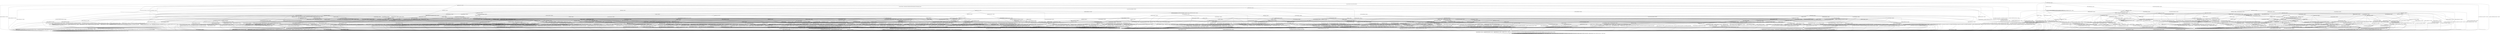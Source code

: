 digraph h19 {
s0 [label="s0"];
s1 [label="s1"];
s2 [label="s2"];
s6 [label="s6"];
s8 [label="s8"];
s13 [label="s13"];
s21 [label="s21"];
s42 [label="s42"];
s3 [label="s3"];
s4 [label="s4"];
s7 [label="s7"];
s9 [label="s9"];
s12 [label="s12"];
s14 [label="s14"];
s22 [label="s22"];
s43 [label="s43"];
s44 [label="s44"];
s62 [label="s62"];
s64 [label="s64"];
s65 [label="s65"];
s87 [label="s87"];
s88 [label="s88"];
s5 [label="s5"];
s10 [label="s10"];
s15 [label="s15"];
s23 [label="s23"];
s25 [label="s25"];
s29 [label="s29"];
s45 [label="s45"];
s46 [label="s46"];
s51 [label="s51"];
s63 [label="s63"];
s66 [label="s66"];
s68 [label="s68"];
s69 [label="s69"];
s71 [label="s71"];
s73 [label="s73"];
s80 [label="s80"];
s89 [label="s89"];
s91 [label="s91"];
s93 [label="s93"];
s95 [label="s95"];
s106 [label="s106"];
s108 [label="s108"];
s11 [label="s11"];
s16 [label="s16"];
s17 [label="s17"];
s24 [label="s24"];
s26 [label="s26"];
s33 [label="s33"];
s47 [label="s47"];
s48 [label="s48"];
s50 [label="s50"];
s54 [label="s54"];
s70 [label="s70"];
s72 [label="s72"];
s74 [label="s74"];
s76 [label="s76"];
s77 [label="s77"];
s82 [label="s82"];
s92 [label="s92"];
s94 [label="s94"];
s98 [label="s98"];
s105 [label="s105"];
s107 [label="s107"];
s109 [label="s109"];
s18 [label="s18"];
s19 [label="s19"];
s20 [label="s20"];
s28 [label="s28"];
s30 [label="s30"];
s31 [label="s31"];
s32 [label="s32"];
s35 [label="s35"];
s36 [label="s36"];
s49 [label="s49"];
s53 [label="s53"];
s55 [label="s55"];
s58 [label="s58"];
s60 [label="s60"];
s75 [label="s75"];
s78 [label="s78"];
s81 [label="s81"];
s84 [label="s84"];
s90 [label="s90"];
s96 [label="s96"];
s99 [label="s99"];
s100 [label="s100"];
s27 [label="s27"];
s37 [label="s37"];
s38 [label="s38"];
s39 [label="s39"];
s40 [label="s40"];
s52 [label="s52"];
s56 [label="s56"];
s57 [label="s57"];
s59 [label="s59"];
s61 [label="s61"];
s67 [label="s67"];
s83 [label="s83"];
s101 [label="s101"];
s102 [label="s102"];
s34 [label="s34"];
s41 [label="s41"];
s79 [label="s79"];
s85 [label="s85"];
s97 [label="s97"];
s103 [label="s103"];
s104 [label="s104"];
s86 [label="s86"];
s0 -> s1 [label="RSA_CLIENT_HELLO / HELLO_VERIFY_REQUEST"];
s0 -> s2 [label="RSA_CLIENT_KEY_EXCHANGE / TIMEOUT"];
s0 -> s8 [label="CHANGE_CIPHER_SPEC / TIMEOUT"];
s0 -> s13 [label="FINISHED / TIMEOUT"];
s0 -> s0 [label="APPLICATION / TIMEOUT"];
s0 -> s42 [label="CERTIFICATE / TIMEOUT"];
s0 -> s21 [label="EMPTY_CERTIFICATE / TIMEOUT"];
s0 -> s13 [label="CERTIFICATE_VERIFY / TIMEOUT"];
s0 -> s6 [label="Alert(WARNING,CLOSE_NOTIFY) / TIMEOUT"];
s0 -> s6 [label="Alert(FATAL,UNEXPECTED_MESSAGE) / TIMEOUT"];
s1 -> s3 [label="RSA_CLIENT_HELLO / SERVER_HELLO,CERTIFICATE,CERTIFICATE_REQUEST,SERVER_HELLO_DONE"];
s1 -> s4 [label="RSA_CLIENT_KEY_EXCHANGE / TIMEOUT"];
s1 -> s8 [label="CHANGE_CIPHER_SPEC / TIMEOUT"];
s1 -> s9 [label="FINISHED / TIMEOUT"];
s1 -> s1 [label="APPLICATION / TIMEOUT"];
s1 -> s43 [label="CERTIFICATE / TIMEOUT"];
s1 -> s14 [label="EMPTY_CERTIFICATE / TIMEOUT"];
s1 -> s9 [label="CERTIFICATE_VERIFY / TIMEOUT"];
s1 -> s6 [label="Alert(WARNING,CLOSE_NOTIFY) / Alert(WARNING,CLOSE_NOTIFY)"];
s1 -> s6 [label="Alert(FATAL,UNEXPECTED_MESSAGE) / TIMEOUT"];
s2 -> s22 [label="RSA_CLIENT_HELLO / TIMEOUT"];
s2 -> s13 [label="RSA_CLIENT_KEY_EXCHANGE / TIMEOUT"];
s2 -> s12 [label="CHANGE_CIPHER_SPEC / TIMEOUT"];
s2 -> s44 [label="FINISHED / TIMEOUT"];
s2 -> s2 [label="APPLICATION / TIMEOUT"];
s2 -> s64 [label="CERTIFICATE / TIMEOUT"];
s2 -> s64 [label="EMPTY_CERTIFICATE / TIMEOUT"];
s2 -> s87 [label="CERTIFICATE_VERIFY / TIMEOUT"];
s2 -> s6 [label="Alert(WARNING,CLOSE_NOTIFY) / TIMEOUT"];
s2 -> s6 [label="Alert(FATAL,UNEXPECTED_MESSAGE) / TIMEOUT"];
s6 -> s7 [label="RSA_CLIENT_HELLO / TIMEOUT"];
s6 -> s7 [label="RSA_CLIENT_KEY_EXCHANGE / TIMEOUT"];
s6 -> s7 [label="CHANGE_CIPHER_SPEC / TIMEOUT"];
s6 -> s7 [label="FINISHED / TIMEOUT"];
s6 -> s7 [label="APPLICATION / TIMEOUT"];
s6 -> s7 [label="CERTIFICATE / TIMEOUT"];
s6 -> s7 [label="EMPTY_CERTIFICATE / TIMEOUT"];
s6 -> s7 [label="CERTIFICATE_VERIFY / TIMEOUT"];
s6 -> s7 [label="Alert(WARNING,CLOSE_NOTIFY) / TIMEOUT"];
s6 -> s7 [label="Alert(FATAL,UNEXPECTED_MESSAGE) / TIMEOUT"];
s8 -> s8 [label="RSA_CLIENT_HELLO / TIMEOUT"];
s8 -> s8 [label="RSA_CLIENT_KEY_EXCHANGE / TIMEOUT"];
s8 -> s8 [label="CHANGE_CIPHER_SPEC / TIMEOUT"];
s8 -> s8 [label="FINISHED / TIMEOUT"];
s8 -> s8 [label="APPLICATION / TIMEOUT"];
s8 -> s8 [label="CERTIFICATE / TIMEOUT"];
s8 -> s8 [label="EMPTY_CERTIFICATE / TIMEOUT"];
s8 -> s8 [label="CERTIFICATE_VERIFY / TIMEOUT"];
s8 -> s8 [label="Alert(WARNING,CLOSE_NOTIFY) / TIMEOUT"];
s8 -> s8 [label="Alert(FATAL,UNEXPECTED_MESSAGE) / TIMEOUT"];
s13 -> s13 [label="RSA_CLIENT_HELLO / TIMEOUT"];
s13 -> s13 [label="RSA_CLIENT_KEY_EXCHANGE / TIMEOUT"];
s13 -> s8 [label="CHANGE_CIPHER_SPEC / TIMEOUT"];
s13 -> s13 [label="FINISHED / TIMEOUT"];
s13 -> s13 [label="APPLICATION / TIMEOUT"];
s13 -> s13 [label="CERTIFICATE / TIMEOUT"];
s13 -> s13 [label="EMPTY_CERTIFICATE / TIMEOUT"];
s13 -> s13 [label="CERTIFICATE_VERIFY / TIMEOUT"];
s13 -> s6 [label="Alert(WARNING,CLOSE_NOTIFY) / TIMEOUT"];
s13 -> s6 [label="Alert(FATAL,UNEXPECTED_MESSAGE) / TIMEOUT"];
s21 -> s62 [label="RSA_CLIENT_HELLO / TIMEOUT"];
s21 -> s64 [label="RSA_CLIENT_KEY_EXCHANGE / TIMEOUT"];
s21 -> s12 [label="CHANGE_CIPHER_SPEC / TIMEOUT"];
s21 -> s65 [label="FINISHED / TIMEOUT"];
s21 -> s21 [label="APPLICATION / TIMEOUT"];
s21 -> s13 [label="CERTIFICATE / TIMEOUT"];
s21 -> s13 [label="EMPTY_CERTIFICATE / TIMEOUT"];
s21 -> s88 [label="CERTIFICATE_VERIFY / TIMEOUT"];
s21 -> s6 [label="Alert(WARNING,CLOSE_NOTIFY) / TIMEOUT"];
s21 -> s6 [label="Alert(FATAL,UNEXPECTED_MESSAGE) / TIMEOUT"];
s42 -> s42 [label="RSA_CLIENT_HELLO / TIMEOUT"];
s42 -> s42 [label="RSA_CLIENT_KEY_EXCHANGE / TIMEOUT"];
s42 -> s8 [label="CHANGE_CIPHER_SPEC / TIMEOUT"];
s42 -> s42 [label="FINISHED / TIMEOUT"];
s42 -> s42 [label="APPLICATION / TIMEOUT"];
s42 -> s13 [label="CERTIFICATE / TIMEOUT"];
s42 -> s13 [label="EMPTY_CERTIFICATE / TIMEOUT"];
s42 -> s88 [label="CERTIFICATE_VERIFY / TIMEOUT"];
s42 -> s6 [label="Alert(WARNING,CLOSE_NOTIFY) / TIMEOUT"];
s42 -> s6 [label="Alert(FATAL,UNEXPECTED_MESSAGE) / TIMEOUT"];
s3 -> s6 [label="RSA_CLIENT_HELLO / Alert(FATAL,UNEXPECTED_MESSAGE)"];
s3 -> s15 [label="RSA_CLIENT_KEY_EXCHANGE / TIMEOUT"];
s3 -> s8 [label="CHANGE_CIPHER_SPEC / TIMEOUT"];
s3 -> s9 [label="FINISHED / TIMEOUT"];
s3 -> s3 [label="APPLICATION / TIMEOUT"];
s3 -> s45 [label="CERTIFICATE / TIMEOUT"];
s3 -> s10 [label="EMPTY_CERTIFICATE / TIMEOUT"];
s3 -> s9 [label="CERTIFICATE_VERIFY / TIMEOUT"];
s3 -> s6 [label="Alert(WARNING,CLOSE_NOTIFY) / Alert(WARNING,CLOSE_NOTIFY)"];
s3 -> s6 [label="Alert(FATAL,UNEXPECTED_MESSAGE) / TIMEOUT"];
s4 -> s23 [label="RSA_CLIENT_HELLO / TIMEOUT"];
s4 -> s9 [label="RSA_CLIENT_KEY_EXCHANGE / TIMEOUT"];
s4 -> s5 [label="CHANGE_CIPHER_SPEC / TIMEOUT"];
s4 -> s29 [label="FINISHED / TIMEOUT"];
s4 -> s4 [label="APPLICATION / TIMEOUT"];
s4 -> s46 [label="CERTIFICATE / TIMEOUT"];
s4 -> s46 [label="EMPTY_CERTIFICATE / TIMEOUT"];
s4 -> s71 [label="CERTIFICATE_VERIFY / TIMEOUT"];
s4 -> s6 [label="Alert(WARNING,CLOSE_NOTIFY) / Alert(WARNING,CLOSE_NOTIFY)"];
s4 -> s6 [label="Alert(FATAL,UNEXPECTED_MESSAGE) / TIMEOUT"];
s7 -> s7 [label="RSA_CLIENT_HELLO / SOCKET_CLOSED"];
s7 -> s7 [label="RSA_CLIENT_KEY_EXCHANGE / SOCKET_CLOSED"];
s7 -> s7 [label="CHANGE_CIPHER_SPEC / SOCKET_CLOSED"];
s7 -> s7 [label="FINISHED / SOCKET_CLOSED"];
s7 -> s7 [label="APPLICATION / SOCKET_CLOSED"];
s7 -> s7 [label="CERTIFICATE / SOCKET_CLOSED"];
s7 -> s7 [label="EMPTY_CERTIFICATE / SOCKET_CLOSED"];
s7 -> s7 [label="CERTIFICATE_VERIFY / SOCKET_CLOSED"];
s7 -> s7 [label="Alert(WARNING,CLOSE_NOTIFY) / SOCKET_CLOSED"];
s7 -> s7 [label="Alert(FATAL,UNEXPECTED_MESSAGE) / SOCKET_CLOSED"];
s9 -> s9 [label="RSA_CLIENT_HELLO / TIMEOUT"];
s9 -> s9 [label="RSA_CLIENT_KEY_EXCHANGE / TIMEOUT"];
s9 -> s8 [label="CHANGE_CIPHER_SPEC / TIMEOUT"];
s9 -> s9 [label="FINISHED / TIMEOUT"];
s9 -> s9 [label="APPLICATION / TIMEOUT"];
s9 -> s9 [label="CERTIFICATE / TIMEOUT"];
s9 -> s9 [label="EMPTY_CERTIFICATE / TIMEOUT"];
s9 -> s9 [label="CERTIFICATE_VERIFY / TIMEOUT"];
s9 -> s6 [label="Alert(WARNING,CLOSE_NOTIFY) / Alert(WARNING,CLOSE_NOTIFY)"];
s9 -> s6 [label="Alert(FATAL,UNEXPECTED_MESSAGE) / TIMEOUT"];
s12 -> s6 [label="RSA_CLIENT_HELLO / TIMEOUT"];
s12 -> s6 [label="RSA_CLIENT_KEY_EXCHANGE / TIMEOUT"];
s12 -> s8 [label="CHANGE_CIPHER_SPEC / TIMEOUT"];
s12 -> s6 [label="FINISHED / TIMEOUT"];
s12 -> s12 [label="APPLICATION / TIMEOUT"];
s12 -> s6 [label="CERTIFICATE / TIMEOUT"];
s12 -> s6 [label="EMPTY_CERTIFICATE / TIMEOUT"];
s12 -> s6 [label="CERTIFICATE_VERIFY / TIMEOUT"];
s12 -> s12 [label="Alert(WARNING,CLOSE_NOTIFY) / TIMEOUT"];
s12 -> s12 [label="Alert(FATAL,UNEXPECTED_MESSAGE) / TIMEOUT"];
s14 -> s25 [label="RSA_CLIENT_HELLO / TIMEOUT"];
s14 -> s46 [label="RSA_CLIENT_KEY_EXCHANGE / TIMEOUT"];
s14 -> s5 [label="CHANGE_CIPHER_SPEC / TIMEOUT"];
s14 -> s51 [label="FINISHED / TIMEOUT"];
s14 -> s14 [label="APPLICATION / TIMEOUT"];
s14 -> s9 [label="CERTIFICATE / TIMEOUT"];
s14 -> s9 [label="EMPTY_CERTIFICATE / TIMEOUT"];
s14 -> s73 [label="CERTIFICATE_VERIFY / TIMEOUT"];
s14 -> s6 [label="Alert(WARNING,CLOSE_NOTIFY) / Alert(WARNING,CLOSE_NOTIFY)"];
s14 -> s6 [label="Alert(FATAL,UNEXPECTED_MESSAGE) / TIMEOUT"];
s22 -> s13 [label="RSA_CLIENT_HELLO / TIMEOUT"];
s22 -> s13 [label="RSA_CLIENT_KEY_EXCHANGE / TIMEOUT"];
s22 -> s12 [label="CHANGE_CIPHER_SPEC / TIMEOUT"];
s22 -> s63 [label="FINISHED / TIMEOUT"];
s22 -> s22 [label="APPLICATION / TIMEOUT"];
s22 -> s66 [label="CERTIFICATE / TIMEOUT"];
s22 -> s66 [label="EMPTY_CERTIFICATE / TIMEOUT"];
s22 -> s89 [label="CERTIFICATE_VERIFY / TIMEOUT"];
s22 -> s6 [label="Alert(WARNING,CLOSE_NOTIFY) / TIMEOUT"];
s22 -> s6 [label="Alert(FATAL,UNEXPECTED_MESSAGE) / TIMEOUT"];
s43 -> s43 [label="RSA_CLIENT_HELLO / TIMEOUT"];
s43 -> s80 [label="RSA_CLIENT_KEY_EXCHANGE / TIMEOUT"];
s43 -> s8 [label="CHANGE_CIPHER_SPEC / TIMEOUT"];
s43 -> s106 [label="FINISHED / TIMEOUT"];
s43 -> s43 [label="APPLICATION / TIMEOUT"];
s43 -> s9 [label="CERTIFICATE / TIMEOUT"];
s43 -> s9 [label="EMPTY_CERTIFICATE / TIMEOUT"];
s43 -> s73 [label="CERTIFICATE_VERIFY / TIMEOUT"];
s43 -> s6 [label="Alert(WARNING,CLOSE_NOTIFY) / Alert(WARNING,CLOSE_NOTIFY)"];
s43 -> s6 [label="Alert(FATAL,UNEXPECTED_MESSAGE) / TIMEOUT"];
s44 -> s63 [label="RSA_CLIENT_HELLO / TIMEOUT"];
s44 -> s13 [label="RSA_CLIENT_KEY_EXCHANGE / TIMEOUT"];
s44 -> s12 [label="CHANGE_CIPHER_SPEC / TIMEOUT"];
s44 -> s13 [label="FINISHED / TIMEOUT"];
s44 -> s44 [label="APPLICATION / TIMEOUT"];
s44 -> s69 [label="CERTIFICATE / TIMEOUT"];
s44 -> s69 [label="EMPTY_CERTIFICATE / TIMEOUT"];
s44 -> s91 [label="CERTIFICATE_VERIFY / TIMEOUT"];
s44 -> s6 [label="Alert(WARNING,CLOSE_NOTIFY) / TIMEOUT"];
s44 -> s6 [label="Alert(FATAL,UNEXPECTED_MESSAGE) / TIMEOUT"];
s62 -> s13 [label="RSA_CLIENT_HELLO / TIMEOUT"];
s62 -> s66 [label="RSA_CLIENT_KEY_EXCHANGE / TIMEOUT"];
s62 -> s12 [label="CHANGE_CIPHER_SPEC / TIMEOUT"];
s62 -> s68 [label="FINISHED / TIMEOUT"];
s62 -> s62 [label="APPLICATION / TIMEOUT"];
s62 -> s13 [label="CERTIFICATE / TIMEOUT"];
s62 -> s13 [label="EMPTY_CERTIFICATE / TIMEOUT"];
s62 -> s93 [label="CERTIFICATE_VERIFY / TIMEOUT"];
s62 -> s6 [label="Alert(WARNING,CLOSE_NOTIFY) / TIMEOUT"];
s62 -> s6 [label="Alert(FATAL,UNEXPECTED_MESSAGE) / TIMEOUT"];
s64 -> s66 [label="RSA_CLIENT_HELLO / TIMEOUT"];
s64 -> s13 [label="RSA_CLIENT_KEY_EXCHANGE / TIMEOUT"];
s64 -> s12 [label="CHANGE_CIPHER_SPEC / TIMEOUT"];
s64 -> s69 [label="FINISHED / TIMEOUT"];
s64 -> s64 [label="APPLICATION / TIMEOUT"];
s64 -> s13 [label="CERTIFICATE / TIMEOUT"];
s64 -> s13 [label="EMPTY_CERTIFICATE / TIMEOUT"];
s64 -> s108 [label="CERTIFICATE_VERIFY / TIMEOUT"];
s64 -> s6 [label="Alert(WARNING,CLOSE_NOTIFY) / TIMEOUT"];
s64 -> s6 [label="Alert(FATAL,UNEXPECTED_MESSAGE) / TIMEOUT"];
s65 -> s68 [label="RSA_CLIENT_HELLO / TIMEOUT"];
s65 -> s69 [label="RSA_CLIENT_KEY_EXCHANGE / TIMEOUT"];
s65 -> s12 [label="CHANGE_CIPHER_SPEC / TIMEOUT"];
s65 -> s13 [label="FINISHED / TIMEOUT"];
s65 -> s65 [label="APPLICATION / TIMEOUT"];
s65 -> s13 [label="CERTIFICATE / TIMEOUT"];
s65 -> s13 [label="EMPTY_CERTIFICATE / TIMEOUT"];
s65 -> s95 [label="CERTIFICATE_VERIFY / TIMEOUT"];
s65 -> s6 [label="Alert(WARNING,CLOSE_NOTIFY) / TIMEOUT"];
s65 -> s6 [label="Alert(FATAL,UNEXPECTED_MESSAGE) / TIMEOUT"];
s87 -> s89 [label="RSA_CLIENT_HELLO / TIMEOUT"];
s87 -> s13 [label="RSA_CLIENT_KEY_EXCHANGE / TIMEOUT"];
s87 -> s12 [label="CHANGE_CIPHER_SPEC / TIMEOUT"];
s87 -> s91 [label="FINISHED / TIMEOUT"];
s87 -> s87 [label="APPLICATION / TIMEOUT"];
s87 -> s108 [label="CERTIFICATE / TIMEOUT"];
s87 -> s108 [label="EMPTY_CERTIFICATE / TIMEOUT"];
s87 -> s13 [label="CERTIFICATE_VERIFY / TIMEOUT"];
s87 -> s6 [label="Alert(WARNING,CLOSE_NOTIFY) / TIMEOUT"];
s87 -> s6 [label="Alert(FATAL,UNEXPECTED_MESSAGE) / TIMEOUT"];
s88 -> s93 [label="RSA_CLIENT_HELLO / TIMEOUT"];
s88 -> s108 [label="RSA_CLIENT_KEY_EXCHANGE / TIMEOUT"];
s88 -> s12 [label="CHANGE_CIPHER_SPEC / TIMEOUT"];
s88 -> s95 [label="FINISHED / TIMEOUT"];
s88 -> s88 [label="APPLICATION / TIMEOUT"];
s88 -> s13 [label="CERTIFICATE / TIMEOUT"];
s88 -> s13 [label="EMPTY_CERTIFICATE / TIMEOUT"];
s88 -> s13 [label="CERTIFICATE_VERIFY / TIMEOUT"];
s88 -> s6 [label="Alert(WARNING,CLOSE_NOTIFY) / TIMEOUT"];
s88 -> s6 [label="Alert(FATAL,UNEXPECTED_MESSAGE) / TIMEOUT"];
s5 -> s6 [label="RSA_CLIENT_HELLO / Alert(FATAL,UNEXPECTED_MESSAGE)"];
s5 -> s6 [label="RSA_CLIENT_KEY_EXCHANGE / Alert(FATAL,UNEXPECTED_MESSAGE)"];
s5 -> s8 [label="CHANGE_CIPHER_SPEC / TIMEOUT"];
s5 -> s6 [label="FINISHED / Alert(FATAL,UNEXPECTED_MESSAGE)"];
s5 -> s5 [label="APPLICATION / TIMEOUT"];
s5 -> s6 [label="CERTIFICATE / Alert(FATAL,UNEXPECTED_MESSAGE)"];
s5 -> s6 [label="EMPTY_CERTIFICATE / Alert(FATAL,UNEXPECTED_MESSAGE)"];
s5 -> s6 [label="CERTIFICATE_VERIFY / Alert(FATAL,UNEXPECTED_MESSAGE)"];
s5 -> s5 [label="Alert(WARNING,CLOSE_NOTIFY) / TIMEOUT"];
s5 -> s5 [label="Alert(FATAL,UNEXPECTED_MESSAGE) / TIMEOUT"];
s10 -> s24 [label="RSA_CLIENT_HELLO / TIMEOUT"];
s10 -> s47 [label="RSA_CLIENT_KEY_EXCHANGE / TIMEOUT"];
s10 -> s11 [label="CHANGE_CIPHER_SPEC / TIMEOUT"];
s10 -> s50 [label="FINISHED / TIMEOUT"];
s10 -> s10 [label="APPLICATION / TIMEOUT"];
s10 -> s9 [label="CERTIFICATE / TIMEOUT"];
s10 -> s9 [label="EMPTY_CERTIFICATE / TIMEOUT"];
s10 -> s72 [label="CERTIFICATE_VERIFY / TIMEOUT"];
s10 -> s6 [label="Alert(WARNING,CLOSE_NOTIFY) / Alert(WARNING,CLOSE_NOTIFY)"];
s10 -> s6 [label="Alert(FATAL,UNEXPECTED_MESSAGE) / TIMEOUT"];
s15 -> s23 [label="RSA_CLIENT_HELLO / TIMEOUT"];
s15 -> s9 [label="RSA_CLIENT_KEY_EXCHANGE / TIMEOUT"];
s15 -> s16 [label="CHANGE_CIPHER_SPEC / TIMEOUT"];
s15 -> s29 [label="FINISHED / TIMEOUT"];
s15 -> s15 [label="APPLICATION / TIMEOUT"];
s15 -> s26 [label="CERTIFICATE / TIMEOUT"];
s15 -> s47 [label="EMPTY_CERTIFICATE / TIMEOUT"];
s15 -> s17 [label="CERTIFICATE_VERIFY / TIMEOUT"];
s15 -> s6 [label="Alert(WARNING,CLOSE_NOTIFY) / Alert(WARNING,CLOSE_NOTIFY)"];
s15 -> s6 [label="Alert(FATAL,UNEXPECTED_MESSAGE) / TIMEOUT"];
s23 -> s9 [label="RSA_CLIENT_HELLO / TIMEOUT"];
s23 -> s9 [label="RSA_CLIENT_KEY_EXCHANGE / TIMEOUT"];
s23 -> s5 [label="CHANGE_CIPHER_SPEC / TIMEOUT"];
s23 -> s33 [label="FINISHED / TIMEOUT"];
s23 -> s23 [label="APPLICATION / TIMEOUT"];
s23 -> s48 [label="CERTIFICATE / TIMEOUT"];
s23 -> s48 [label="EMPTY_CERTIFICATE / TIMEOUT"];
s23 -> s74 [label="CERTIFICATE_VERIFY / TIMEOUT"];
s23 -> s6 [label="Alert(WARNING,CLOSE_NOTIFY) / Alert(WARNING,CLOSE_NOTIFY)"];
s23 -> s6 [label="Alert(FATAL,UNEXPECTED_MESSAGE) / TIMEOUT"];
s25 -> s9 [label="RSA_CLIENT_HELLO / TIMEOUT"];
s25 -> s48 [label="RSA_CLIENT_KEY_EXCHANGE / TIMEOUT"];
s25 -> s5 [label="CHANGE_CIPHER_SPEC / TIMEOUT"];
s25 -> s54 [label="FINISHED / TIMEOUT"];
s25 -> s25 [label="APPLICATION / TIMEOUT"];
s25 -> s9 [label="CERTIFICATE / TIMEOUT"];
s25 -> s9 [label="EMPTY_CERTIFICATE / TIMEOUT"];
s25 -> s76 [label="CERTIFICATE_VERIFY / TIMEOUT"];
s25 -> s6 [label="Alert(WARNING,CLOSE_NOTIFY) / Alert(WARNING,CLOSE_NOTIFY)"];
s25 -> s6 [label="Alert(FATAL,UNEXPECTED_MESSAGE) / TIMEOUT"];
s29 -> s33 [label="RSA_CLIENT_HELLO / TIMEOUT"];
s29 -> s9 [label="RSA_CLIENT_KEY_EXCHANGE / TIMEOUT"];
s29 -> s5 [label="CHANGE_CIPHER_SPEC / TIMEOUT"];
s29 -> s9 [label="FINISHED / TIMEOUT"];
s29 -> s29 [label="APPLICATION / TIMEOUT"];
s29 -> s55 [label="CERTIFICATE / TIMEOUT"];
s29 -> s55 [label="EMPTY_CERTIFICATE / TIMEOUT"];
s29 -> s77 [label="CERTIFICATE_VERIFY / TIMEOUT"];
s29 -> s6 [label="Alert(WARNING,CLOSE_NOTIFY) / Alert(WARNING,CLOSE_NOTIFY)"];
s29 -> s6 [label="Alert(FATAL,UNEXPECTED_MESSAGE) / TIMEOUT"];
s45 -> s43 [label="RSA_CLIENT_HELLO / TIMEOUT"];
s45 -> s92 [label="RSA_CLIENT_KEY_EXCHANGE / TIMEOUT"];
s45 -> s8 [label="CHANGE_CIPHER_SPEC / TIMEOUT"];
s45 -> s106 [label="FINISHED / TIMEOUT"];
s45 -> s45 [label="APPLICATION / TIMEOUT"];
s45 -> s9 [label="CERTIFICATE / TIMEOUT"];
s45 -> s9 [label="EMPTY_CERTIFICATE / TIMEOUT"];
s45 -> s98 [label="CERTIFICATE_VERIFY / TIMEOUT"];
s45 -> s6 [label="Alert(WARNING,CLOSE_NOTIFY) / Alert(WARNING,CLOSE_NOTIFY)"];
s45 -> s6 [label="Alert(FATAL,UNEXPECTED_MESSAGE) / TIMEOUT"];
s46 -> s48 [label="RSA_CLIENT_HELLO / TIMEOUT"];
s46 -> s9 [label="RSA_CLIENT_KEY_EXCHANGE / TIMEOUT"];
s46 -> s5 [label="CHANGE_CIPHER_SPEC / TIMEOUT"];
s46 -> s55 [label="FINISHED / TIMEOUT"];
s46 -> s46 [label="APPLICATION / TIMEOUT"];
s46 -> s9 [label="CERTIFICATE / TIMEOUT"];
s46 -> s9 [label="EMPTY_CERTIFICATE / TIMEOUT"];
s46 -> s105 [label="CERTIFICATE_VERIFY / TIMEOUT"];
s46 -> s6 [label="Alert(WARNING,CLOSE_NOTIFY) / Alert(WARNING,CLOSE_NOTIFY)"];
s46 -> s6 [label="Alert(FATAL,UNEXPECTED_MESSAGE) / TIMEOUT"];
s51 -> s54 [label="RSA_CLIENT_HELLO / TIMEOUT"];
s51 -> s55 [label="RSA_CLIENT_KEY_EXCHANGE / TIMEOUT"];
s51 -> s5 [label="CHANGE_CIPHER_SPEC / TIMEOUT"];
s51 -> s9 [label="FINISHED / TIMEOUT"];
s51 -> s51 [label="APPLICATION / TIMEOUT"];
s51 -> s9 [label="CERTIFICATE / TIMEOUT"];
s51 -> s9 [label="EMPTY_CERTIFICATE / TIMEOUT"];
s51 -> s82 [label="CERTIFICATE_VERIFY / TIMEOUT"];
s51 -> s6 [label="Alert(WARNING,CLOSE_NOTIFY) / Alert(WARNING,CLOSE_NOTIFY)"];
s51 -> s6 [label="Alert(FATAL,UNEXPECTED_MESSAGE) / TIMEOUT"];
s63 -> s13 [label="RSA_CLIENT_HELLO / TIMEOUT"];
s63 -> s13 [label="RSA_CLIENT_KEY_EXCHANGE / TIMEOUT"];
s63 -> s12 [label="CHANGE_CIPHER_SPEC / TIMEOUT"];
s63 -> s13 [label="FINISHED / TIMEOUT"];
s63 -> s63 [label="APPLICATION / TIMEOUT"];
s63 -> s70 [label="CERTIFICATE / TIMEOUT"];
s63 -> s70 [label="EMPTY_CERTIFICATE / TIMEOUT"];
s63 -> s94 [label="CERTIFICATE_VERIFY / TIMEOUT"];
s63 -> s6 [label="Alert(WARNING,CLOSE_NOTIFY) / TIMEOUT"];
s63 -> s6 [label="Alert(FATAL,UNEXPECTED_MESSAGE) / TIMEOUT"];
s66 -> s13 [label="RSA_CLIENT_HELLO / TIMEOUT"];
s66 -> s13 [label="RSA_CLIENT_KEY_EXCHANGE / TIMEOUT"];
s66 -> s12 [label="CHANGE_CIPHER_SPEC / TIMEOUT"];
s66 -> s70 [label="FINISHED / TIMEOUT"];
s66 -> s66 [label="APPLICATION / TIMEOUT"];
s66 -> s13 [label="CERTIFICATE / TIMEOUT"];
s66 -> s13 [label="EMPTY_CERTIFICATE / TIMEOUT"];
s66 -> s93 [label="CERTIFICATE_VERIFY / TIMEOUT"];
s66 -> s6 [label="Alert(WARNING,CLOSE_NOTIFY) / TIMEOUT"];
s66 -> s6 [label="Alert(FATAL,UNEXPECTED_MESSAGE) / TIMEOUT"];
s68 -> s13 [label="RSA_CLIENT_HELLO / TIMEOUT"];
s68 -> s70 [label="RSA_CLIENT_KEY_EXCHANGE / TIMEOUT"];
s68 -> s12 [label="CHANGE_CIPHER_SPEC / TIMEOUT"];
s68 -> s13 [label="FINISHED / TIMEOUT"];
s68 -> s68 [label="APPLICATION / TIMEOUT"];
s68 -> s13 [label="CERTIFICATE / TIMEOUT"];
s68 -> s13 [label="EMPTY_CERTIFICATE / TIMEOUT"];
s68 -> s68 [label="CERTIFICATE_VERIFY / TIMEOUT"];
s68 -> s6 [label="Alert(WARNING,CLOSE_NOTIFY) / TIMEOUT"];
s68 -> s6 [label="Alert(FATAL,UNEXPECTED_MESSAGE) / TIMEOUT"];
s69 -> s70 [label="RSA_CLIENT_HELLO / TIMEOUT"];
s69 -> s13 [label="RSA_CLIENT_KEY_EXCHANGE / TIMEOUT"];
s69 -> s12 [label="CHANGE_CIPHER_SPEC / TIMEOUT"];
s69 -> s13 [label="FINISHED / TIMEOUT"];
s69 -> s69 [label="APPLICATION / TIMEOUT"];
s69 -> s13 [label="CERTIFICATE / TIMEOUT"];
s69 -> s13 [label="EMPTY_CERTIFICATE / TIMEOUT"];
s69 -> s109 [label="CERTIFICATE_VERIFY / TIMEOUT"];
s69 -> s6 [label="Alert(WARNING,CLOSE_NOTIFY) / TIMEOUT"];
s69 -> s6 [label="Alert(FATAL,UNEXPECTED_MESSAGE) / TIMEOUT"];
s71 -> s74 [label="RSA_CLIENT_HELLO / TIMEOUT"];
s71 -> s9 [label="RSA_CLIENT_KEY_EXCHANGE / TIMEOUT"];
s71 -> s5 [label="CHANGE_CIPHER_SPEC / TIMEOUT"];
s71 -> s77 [label="FINISHED / TIMEOUT"];
s71 -> s71 [label="APPLICATION / TIMEOUT"];
s71 -> s105 [label="CERTIFICATE / TIMEOUT"];
s71 -> s105 [label="EMPTY_CERTIFICATE / TIMEOUT"];
s71 -> s9 [label="CERTIFICATE_VERIFY / TIMEOUT"];
s71 -> s6 [label="Alert(WARNING,CLOSE_NOTIFY) / Alert(WARNING,CLOSE_NOTIFY)"];
s71 -> s6 [label="Alert(FATAL,UNEXPECTED_MESSAGE) / TIMEOUT"];
s73 -> s76 [label="RSA_CLIENT_HELLO / TIMEOUT"];
s73 -> s105 [label="RSA_CLIENT_KEY_EXCHANGE / TIMEOUT"];
s73 -> s5 [label="CHANGE_CIPHER_SPEC / TIMEOUT"];
s73 -> s82 [label="FINISHED / TIMEOUT"];
s73 -> s73 [label="APPLICATION / TIMEOUT"];
s73 -> s9 [label="CERTIFICATE / TIMEOUT"];
s73 -> s9 [label="EMPTY_CERTIFICATE / TIMEOUT"];
s73 -> s9 [label="CERTIFICATE_VERIFY / TIMEOUT"];
s73 -> s6 [label="Alert(WARNING,CLOSE_NOTIFY) / Alert(WARNING,CLOSE_NOTIFY)"];
s73 -> s6 [label="Alert(FATAL,UNEXPECTED_MESSAGE) / TIMEOUT"];
s80 -> s80 [label="RSA_CLIENT_HELLO / TIMEOUT"];
s80 -> s9 [label="RSA_CLIENT_KEY_EXCHANGE / TIMEOUT"];
s80 -> s8 [label="CHANGE_CIPHER_SPEC / TIMEOUT"];
s80 -> s107 [label="FINISHED / TIMEOUT"];
s80 -> s80 [label="APPLICATION / TIMEOUT"];
s80 -> s9 [label="CERTIFICATE / TIMEOUT"];
s80 -> s9 [label="EMPTY_CERTIFICATE / TIMEOUT"];
s80 -> s105 [label="CERTIFICATE_VERIFY / TIMEOUT"];
s80 -> s6 [label="Alert(WARNING,CLOSE_NOTIFY) / Alert(WARNING,CLOSE_NOTIFY)"];
s80 -> s6 [label="Alert(FATAL,UNEXPECTED_MESSAGE) / TIMEOUT"];
s89 -> s13 [label="RSA_CLIENT_HELLO / TIMEOUT"];
s89 -> s13 [label="RSA_CLIENT_KEY_EXCHANGE / TIMEOUT"];
s89 -> s12 [label="CHANGE_CIPHER_SPEC / TIMEOUT"];
s89 -> s94 [label="FINISHED / TIMEOUT"];
s89 -> s89 [label="APPLICATION / TIMEOUT"];
s89 -> s93 [label="CERTIFICATE / TIMEOUT"];
s89 -> s93 [label="EMPTY_CERTIFICATE / TIMEOUT"];
s89 -> s13 [label="CERTIFICATE_VERIFY / TIMEOUT"];
s89 -> s6 [label="Alert(WARNING,CLOSE_NOTIFY) / TIMEOUT"];
s89 -> s6 [label="Alert(FATAL,UNEXPECTED_MESSAGE) / TIMEOUT"];
s91 -> s94 [label="RSA_CLIENT_HELLO / TIMEOUT"];
s91 -> s13 [label="RSA_CLIENT_KEY_EXCHANGE / TIMEOUT"];
s91 -> s12 [label="CHANGE_CIPHER_SPEC / TIMEOUT"];
s91 -> s13 [label="FINISHED / TIMEOUT"];
s91 -> s91 [label="APPLICATION / TIMEOUT"];
s91 -> s109 [label="CERTIFICATE / TIMEOUT"];
s91 -> s109 [label="EMPTY_CERTIFICATE / TIMEOUT"];
s91 -> s13 [label="CERTIFICATE_VERIFY / TIMEOUT"];
s91 -> s6 [label="Alert(WARNING,CLOSE_NOTIFY) / TIMEOUT"];
s91 -> s6 [label="Alert(FATAL,UNEXPECTED_MESSAGE) / TIMEOUT"];
s93 -> s13 [label="RSA_CLIENT_HELLO / TIMEOUT"];
s93 -> s93 [label="RSA_CLIENT_KEY_EXCHANGE / TIMEOUT"];
s93 -> s12 [label="CHANGE_CIPHER_SPEC / TIMEOUT"];
s93 -> s68 [label="FINISHED / TIMEOUT"];
s93 -> s93 [label="APPLICATION / TIMEOUT"];
s93 -> s13 [label="CERTIFICATE / TIMEOUT"];
s93 -> s13 [label="EMPTY_CERTIFICATE / TIMEOUT"];
s93 -> s13 [label="CERTIFICATE_VERIFY / TIMEOUT"];
s93 -> s6 [label="Alert(WARNING,CLOSE_NOTIFY) / TIMEOUT"];
s93 -> s6 [label="Alert(FATAL,UNEXPECTED_MESSAGE) / TIMEOUT"];
s95 -> s68 [label="RSA_CLIENT_HELLO / TIMEOUT"];
s95 -> s109 [label="RSA_CLIENT_KEY_EXCHANGE / TIMEOUT"];
s95 -> s12 [label="CHANGE_CIPHER_SPEC / TIMEOUT"];
s95 -> s13 [label="FINISHED / TIMEOUT"];
s95 -> s95 [label="APPLICATION / TIMEOUT"];
s95 -> s13 [label="CERTIFICATE / TIMEOUT"];
s95 -> s13 [label="EMPTY_CERTIFICATE / TIMEOUT"];
s95 -> s13 [label="CERTIFICATE_VERIFY / TIMEOUT"];
s95 -> s6 [label="Alert(WARNING,CLOSE_NOTIFY) / TIMEOUT"];
s95 -> s6 [label="Alert(FATAL,UNEXPECTED_MESSAGE) / TIMEOUT"];
s106 -> s106 [label="RSA_CLIENT_HELLO / TIMEOUT"];
s106 -> s107 [label="RSA_CLIENT_KEY_EXCHANGE / TIMEOUT"];
s106 -> s8 [label="CHANGE_CIPHER_SPEC / TIMEOUT"];
s106 -> s9 [label="FINISHED / TIMEOUT"];
s106 -> s106 [label="APPLICATION / TIMEOUT"];
s106 -> s9 [label="CERTIFICATE / TIMEOUT"];
s106 -> s9 [label="EMPTY_CERTIFICATE / TIMEOUT"];
s106 -> s82 [label="CERTIFICATE_VERIFY / TIMEOUT"];
s106 -> s6 [label="Alert(WARNING,CLOSE_NOTIFY) / Alert(WARNING,CLOSE_NOTIFY)"];
s106 -> s6 [label="Alert(FATAL,UNEXPECTED_MESSAGE) / TIMEOUT"];
s108 -> s93 [label="RSA_CLIENT_HELLO / TIMEOUT"];
s108 -> s13 [label="RSA_CLIENT_KEY_EXCHANGE / TIMEOUT"];
s108 -> s12 [label="CHANGE_CIPHER_SPEC / TIMEOUT"];
s108 -> s109 [label="FINISHED / TIMEOUT"];
s108 -> s108 [label="APPLICATION / TIMEOUT"];
s108 -> s13 [label="CERTIFICATE / TIMEOUT"];
s108 -> s13 [label="EMPTY_CERTIFICATE / TIMEOUT"];
s108 -> s13 [label="CERTIFICATE_VERIFY / TIMEOUT"];
s108 -> s6 [label="Alert(WARNING,CLOSE_NOTIFY) / TIMEOUT"];
s108 -> s6 [label="Alert(FATAL,UNEXPECTED_MESSAGE) / TIMEOUT"];
s11 -> s6 [label="RSA_CLIENT_HELLO / Alert(FATAL,BAD_CERTIFICATE)"];
s11 -> s6 [label="RSA_CLIENT_KEY_EXCHANGE / Alert(FATAL,BAD_CERTIFICATE)"];
s11 -> s8 [label="CHANGE_CIPHER_SPEC / TIMEOUT"];
s11 -> s6 [label="FINISHED / Alert(FATAL,BAD_CERTIFICATE)"];
s11 -> s11 [label="APPLICATION / TIMEOUT"];
s11 -> s6 [label="CERTIFICATE / Alert(FATAL,BAD_CERTIFICATE)"];
s11 -> s6 [label="EMPTY_CERTIFICATE / Alert(FATAL,BAD_CERTIFICATE)"];
s11 -> s6 [label="CERTIFICATE_VERIFY / Alert(FATAL,BAD_CERTIFICATE)"];
s11 -> s11 [label="Alert(WARNING,CLOSE_NOTIFY) / TIMEOUT"];
s11 -> s11 [label="Alert(FATAL,UNEXPECTED_MESSAGE) / TIMEOUT"];
s16 -> s30 [label="RSA_CLIENT_HELLO / TIMEOUT"];
s16 -> s9 [label="RSA_CLIENT_KEY_EXCHANGE / TIMEOUT"];
s16 -> s8 [label="CHANGE_CIPHER_SPEC / TIMEOUT"];
s16 -> s18 [label="FINISHED / CHANGE_CIPHER_SPEC,FINISHED,CHANGE_CIPHER_SPEC,FINISHED"];
s16 -> s16 [label="APPLICATION / TIMEOUT"];
s16 -> s35 [label="CERTIFICATE / TIMEOUT"];
s16 -> s36 [label="EMPTY_CERTIFICATE / TIMEOUT"];
s16 -> s31 [label="CERTIFICATE_VERIFY / TIMEOUT"];
s16 -> s16 [label="Alert(WARNING,CLOSE_NOTIFY) / TIMEOUT"];
s16 -> s16 [label="Alert(FATAL,UNEXPECTED_MESSAGE) / TIMEOUT"];
s17 -> s17 [label="RSA_CLIENT_HELLO / TIMEOUT"];
s17 -> s9 [label="RSA_CLIENT_KEY_EXCHANGE / TIMEOUT"];
s17 -> s19 [label="CHANGE_CIPHER_SPEC / TIMEOUT"];
s17 -> s20 [label="FINISHED / TIMEOUT"];
s17 -> s17 [label="APPLICATION / TIMEOUT"];
s17 -> s32 [label="CERTIFICATE / TIMEOUT"];
s17 -> s32 [label="EMPTY_CERTIFICATE / TIMEOUT"];
s17 -> s9 [label="CERTIFICATE_VERIFY / TIMEOUT"];
s17 -> s6 [label="Alert(WARNING,CLOSE_NOTIFY) / Alert(WARNING,CLOSE_NOTIFY)"];
s17 -> s6 [label="Alert(FATAL,UNEXPECTED_MESSAGE) / TIMEOUT"];
s24 -> s9 [label="RSA_CLIENT_HELLO / TIMEOUT"];
s24 -> s49 [label="RSA_CLIENT_KEY_EXCHANGE / TIMEOUT"];
s24 -> s11 [label="CHANGE_CIPHER_SPEC / TIMEOUT"];
s24 -> s53 [label="FINISHED / TIMEOUT"];
s24 -> s24 [label="APPLICATION / TIMEOUT"];
s24 -> s9 [label="CERTIFICATE / TIMEOUT"];
s24 -> s9 [label="EMPTY_CERTIFICATE / TIMEOUT"];
s24 -> s75 [label="CERTIFICATE_VERIFY / TIMEOUT"];
s24 -> s6 [label="Alert(WARNING,CLOSE_NOTIFY) / Alert(WARNING,CLOSE_NOTIFY)"];
s24 -> s6 [label="Alert(FATAL,UNEXPECTED_MESSAGE) / TIMEOUT"];
s26 -> s48 [label="RSA_CLIENT_HELLO / TIMEOUT"];
s26 -> s9 [label="RSA_CLIENT_KEY_EXCHANGE / TIMEOUT"];
s26 -> s28 [label="CHANGE_CIPHER_SPEC / TIMEOUT"];
s26 -> s55 [label="FINISHED / TIMEOUT"];
s26 -> s26 [label="APPLICATION / TIMEOUT"];
s26 -> s9 [label="CERTIFICATE / TIMEOUT"];
s26 -> s9 [label="EMPTY_CERTIFICATE / TIMEOUT"];
s26 -> s90 [label="CERTIFICATE_VERIFY / TIMEOUT"];
s26 -> s6 [label="Alert(WARNING,CLOSE_NOTIFY) / Alert(WARNING,CLOSE_NOTIFY)"];
s26 -> s6 [label="Alert(FATAL,UNEXPECTED_MESSAGE) / TIMEOUT"];
s33 -> s9 [label="RSA_CLIENT_HELLO / TIMEOUT"];
s33 -> s9 [label="RSA_CLIENT_KEY_EXCHANGE / TIMEOUT"];
s33 -> s5 [label="CHANGE_CIPHER_SPEC / TIMEOUT"];
s33 -> s9 [label="FINISHED / TIMEOUT"];
s33 -> s33 [label="APPLICATION / TIMEOUT"];
s33 -> s58 [label="CERTIFICATE / TIMEOUT"];
s33 -> s58 [label="EMPTY_CERTIFICATE / TIMEOUT"];
s33 -> s78 [label="CERTIFICATE_VERIFY / TIMEOUT"];
s33 -> s6 [label="Alert(WARNING,CLOSE_NOTIFY) / Alert(WARNING,CLOSE_NOTIFY)"];
s33 -> s6 [label="Alert(FATAL,UNEXPECTED_MESSAGE) / TIMEOUT"];
s47 -> s49 [label="RSA_CLIENT_HELLO / TIMEOUT"];
s47 -> s9 [label="RSA_CLIENT_KEY_EXCHANGE / TIMEOUT"];
s47 -> s11 [label="CHANGE_CIPHER_SPEC / TIMEOUT"];
s47 -> s60 [label="FINISHED / TIMEOUT"];
s47 -> s47 [label="APPLICATION / TIMEOUT"];
s47 -> s9 [label="CERTIFICATE / TIMEOUT"];
s47 -> s9 [label="EMPTY_CERTIFICATE / TIMEOUT"];
s47 -> s99 [label="CERTIFICATE_VERIFY / TIMEOUT"];
s47 -> s6 [label="Alert(WARNING,CLOSE_NOTIFY) / Alert(WARNING,CLOSE_NOTIFY)"];
s47 -> s6 [label="Alert(FATAL,UNEXPECTED_MESSAGE) / TIMEOUT"];
s48 -> s9 [label="RSA_CLIENT_HELLO / TIMEOUT"];
s48 -> s9 [label="RSA_CLIENT_KEY_EXCHANGE / TIMEOUT"];
s48 -> s5 [label="CHANGE_CIPHER_SPEC / TIMEOUT"];
s48 -> s58 [label="FINISHED / TIMEOUT"];
s48 -> s48 [label="APPLICATION / TIMEOUT"];
s48 -> s9 [label="CERTIFICATE / TIMEOUT"];
s48 -> s9 [label="EMPTY_CERTIFICATE / TIMEOUT"];
s48 -> s100 [label="CERTIFICATE_VERIFY / TIMEOUT"];
s48 -> s6 [label="Alert(WARNING,CLOSE_NOTIFY) / Alert(WARNING,CLOSE_NOTIFY)"];
s48 -> s6 [label="Alert(FATAL,UNEXPECTED_MESSAGE) / TIMEOUT"];
s50 -> s53 [label="RSA_CLIENT_HELLO / TIMEOUT"];
s50 -> s60 [label="RSA_CLIENT_KEY_EXCHANGE / TIMEOUT"];
s50 -> s11 [label="CHANGE_CIPHER_SPEC / TIMEOUT"];
s50 -> s9 [label="FINISHED / TIMEOUT"];
s50 -> s50 [label="APPLICATION / TIMEOUT"];
s50 -> s9 [label="CERTIFICATE / TIMEOUT"];
s50 -> s9 [label="EMPTY_CERTIFICATE / TIMEOUT"];
s50 -> s81 [label="CERTIFICATE_VERIFY / TIMEOUT"];
s50 -> s6 [label="Alert(WARNING,CLOSE_NOTIFY) / Alert(WARNING,CLOSE_NOTIFY)"];
s50 -> s6 [label="Alert(FATAL,UNEXPECTED_MESSAGE) / TIMEOUT"];
s54 -> s9 [label="RSA_CLIENT_HELLO / TIMEOUT"];
s54 -> s58 [label="RSA_CLIENT_KEY_EXCHANGE / TIMEOUT"];
s54 -> s5 [label="CHANGE_CIPHER_SPEC / TIMEOUT"];
s54 -> s9 [label="FINISHED / TIMEOUT"];
s54 -> s54 [label="APPLICATION / TIMEOUT"];
s54 -> s9 [label="CERTIFICATE / TIMEOUT"];
s54 -> s9 [label="EMPTY_CERTIFICATE / TIMEOUT"];
s54 -> s84 [label="CERTIFICATE_VERIFY / TIMEOUT"];
s54 -> s6 [label="Alert(WARNING,CLOSE_NOTIFY) / Alert(WARNING,CLOSE_NOTIFY)"];
s54 -> s6 [label="Alert(FATAL,UNEXPECTED_MESSAGE) / TIMEOUT"];
s70 -> s13 [label="RSA_CLIENT_HELLO / TIMEOUT"];
s70 -> s13 [label="RSA_CLIENT_KEY_EXCHANGE / TIMEOUT"];
s70 -> s12 [label="CHANGE_CIPHER_SPEC / TIMEOUT"];
s70 -> s13 [label="FINISHED / TIMEOUT"];
s70 -> s70 [label="APPLICATION / TIMEOUT"];
s70 -> s13 [label="CERTIFICATE / TIMEOUT"];
s70 -> s13 [label="EMPTY_CERTIFICATE / TIMEOUT"];
s70 -> s96 [label="CERTIFICATE_VERIFY / TIMEOUT"];
s70 -> s6 [label="Alert(WARNING,CLOSE_NOTIFY) / TIMEOUT"];
s70 -> s6 [label="Alert(FATAL,UNEXPECTED_MESSAGE) / TIMEOUT"];
s72 -> s75 [label="RSA_CLIENT_HELLO / TIMEOUT"];
s72 -> s99 [label="RSA_CLIENT_KEY_EXCHANGE / TIMEOUT"];
s72 -> s11 [label="CHANGE_CIPHER_SPEC / TIMEOUT"];
s72 -> s81 [label="FINISHED / TIMEOUT"];
s72 -> s72 [label="APPLICATION / TIMEOUT"];
s72 -> s9 [label="CERTIFICATE / TIMEOUT"];
s72 -> s9 [label="EMPTY_CERTIFICATE / TIMEOUT"];
s72 -> s9 [label="CERTIFICATE_VERIFY / TIMEOUT"];
s72 -> s6 [label="Alert(WARNING,CLOSE_NOTIFY) / Alert(WARNING,CLOSE_NOTIFY)"];
s72 -> s6 [label="Alert(FATAL,UNEXPECTED_MESSAGE) / TIMEOUT"];
s74 -> s9 [label="RSA_CLIENT_HELLO / TIMEOUT"];
s74 -> s9 [label="RSA_CLIENT_KEY_EXCHANGE / TIMEOUT"];
s74 -> s5 [label="CHANGE_CIPHER_SPEC / TIMEOUT"];
s74 -> s78 [label="FINISHED / TIMEOUT"];
s74 -> s74 [label="APPLICATION / TIMEOUT"];
s74 -> s100 [label="CERTIFICATE / TIMEOUT"];
s74 -> s100 [label="EMPTY_CERTIFICATE / TIMEOUT"];
s74 -> s9 [label="CERTIFICATE_VERIFY / TIMEOUT"];
s74 -> s6 [label="Alert(WARNING,CLOSE_NOTIFY) / Alert(WARNING,CLOSE_NOTIFY)"];
s74 -> s6 [label="Alert(FATAL,UNEXPECTED_MESSAGE) / TIMEOUT"];
s76 -> s9 [label="RSA_CLIENT_HELLO / TIMEOUT"];
s76 -> s100 [label="RSA_CLIENT_KEY_EXCHANGE / TIMEOUT"];
s76 -> s5 [label="CHANGE_CIPHER_SPEC / TIMEOUT"];
s76 -> s84 [label="FINISHED / TIMEOUT"];
s76 -> s76 [label="APPLICATION / TIMEOUT"];
s76 -> s9 [label="CERTIFICATE / TIMEOUT"];
s76 -> s9 [label="EMPTY_CERTIFICATE / TIMEOUT"];
s76 -> s9 [label="CERTIFICATE_VERIFY / TIMEOUT"];
s76 -> s6 [label="Alert(WARNING,CLOSE_NOTIFY) / Alert(WARNING,CLOSE_NOTIFY)"];
s76 -> s6 [label="Alert(FATAL,UNEXPECTED_MESSAGE) / TIMEOUT"];
s77 -> s78 [label="RSA_CLIENT_HELLO / TIMEOUT"];
s77 -> s9 [label="RSA_CLIENT_KEY_EXCHANGE / TIMEOUT"];
s77 -> s5 [label="CHANGE_CIPHER_SPEC / TIMEOUT"];
s77 -> s9 [label="FINISHED / TIMEOUT"];
s77 -> s77 [label="APPLICATION / TIMEOUT"];
s77 -> s101 [label="CERTIFICATE / TIMEOUT"];
s77 -> s101 [label="EMPTY_CERTIFICATE / TIMEOUT"];
s77 -> s9 [label="CERTIFICATE_VERIFY / TIMEOUT"];
s77 -> s6 [label="Alert(WARNING,CLOSE_NOTIFY) / Alert(WARNING,CLOSE_NOTIFY)"];
s77 -> s6 [label="Alert(FATAL,UNEXPECTED_MESSAGE) / TIMEOUT"];
s82 -> s84 [label="RSA_CLIENT_HELLO / TIMEOUT"];
s82 -> s101 [label="RSA_CLIENT_KEY_EXCHANGE / TIMEOUT"];
s82 -> s5 [label="CHANGE_CIPHER_SPEC / TIMEOUT"];
s82 -> s9 [label="FINISHED / TIMEOUT"];
s82 -> s82 [label="APPLICATION / TIMEOUT"];
s82 -> s9 [label="CERTIFICATE / TIMEOUT"];
s82 -> s9 [label="EMPTY_CERTIFICATE / TIMEOUT"];
s82 -> s9 [label="CERTIFICATE_VERIFY / TIMEOUT"];
s82 -> s6 [label="Alert(WARNING,CLOSE_NOTIFY) / Alert(WARNING,CLOSE_NOTIFY)"];
s82 -> s6 [label="Alert(FATAL,UNEXPECTED_MESSAGE) / TIMEOUT"];
s92 -> s80 [label="RSA_CLIENT_HELLO / TIMEOUT"];
s92 -> s9 [label="RSA_CLIENT_KEY_EXCHANGE / TIMEOUT"];
s92 -> s8 [label="CHANGE_CIPHER_SPEC / TIMEOUT"];
s92 -> s107 [label="FINISHED / TIMEOUT"];
s92 -> s92 [label="APPLICATION / TIMEOUT"];
s92 -> s9 [label="CERTIFICATE / TIMEOUT"];
s92 -> s9 [label="EMPTY_CERTIFICATE / TIMEOUT"];
s92 -> s90 [label="CERTIFICATE_VERIFY / TIMEOUT"];
s92 -> s6 [label="Alert(WARNING,CLOSE_NOTIFY) / Alert(WARNING,CLOSE_NOTIFY)"];
s92 -> s6 [label="Alert(FATAL,UNEXPECTED_MESSAGE) / TIMEOUT"];
s94 -> s13 [label="RSA_CLIENT_HELLO / TIMEOUT"];
s94 -> s13 [label="RSA_CLIENT_KEY_EXCHANGE / TIMEOUT"];
s94 -> s12 [label="CHANGE_CIPHER_SPEC / TIMEOUT"];
s94 -> s13 [label="FINISHED / TIMEOUT"];
s94 -> s94 [label="APPLICATION / TIMEOUT"];
s94 -> s96 [label="CERTIFICATE / TIMEOUT"];
s94 -> s96 [label="EMPTY_CERTIFICATE / TIMEOUT"];
s94 -> s13 [label="CERTIFICATE_VERIFY / TIMEOUT"];
s94 -> s6 [label="Alert(WARNING,CLOSE_NOTIFY) / TIMEOUT"];
s94 -> s6 [label="Alert(FATAL,UNEXPECTED_MESSAGE) / TIMEOUT"];
s98 -> s76 [label="RSA_CLIENT_HELLO / TIMEOUT"];
s98 -> s90 [label="RSA_CLIENT_KEY_EXCHANGE / TIMEOUT"];
s98 -> s5 [label="CHANGE_CIPHER_SPEC / TIMEOUT"];
s98 -> s82 [label="FINISHED / TIMEOUT"];
s98 -> s98 [label="APPLICATION / TIMEOUT"];
s98 -> s9 [label="CERTIFICATE / TIMEOUT"];
s98 -> s9 [label="EMPTY_CERTIFICATE / TIMEOUT"];
s98 -> s9 [label="CERTIFICATE_VERIFY / TIMEOUT"];
s98 -> s6 [label="Alert(WARNING,CLOSE_NOTIFY) / Alert(WARNING,CLOSE_NOTIFY)"];
s98 -> s6 [label="Alert(FATAL,UNEXPECTED_MESSAGE) / TIMEOUT"];
s105 -> s100 [label="RSA_CLIENT_HELLO / TIMEOUT"];
s105 -> s9 [label="RSA_CLIENT_KEY_EXCHANGE / TIMEOUT"];
s105 -> s5 [label="CHANGE_CIPHER_SPEC / TIMEOUT"];
s105 -> s101 [label="FINISHED / TIMEOUT"];
s105 -> s105 [label="APPLICATION / TIMEOUT"];
s105 -> s9 [label="CERTIFICATE / TIMEOUT"];
s105 -> s9 [label="EMPTY_CERTIFICATE / TIMEOUT"];
s105 -> s9 [label="CERTIFICATE_VERIFY / TIMEOUT"];
s105 -> s6 [label="Alert(WARNING,CLOSE_NOTIFY) / Alert(WARNING,CLOSE_NOTIFY)"];
s105 -> s6 [label="Alert(FATAL,UNEXPECTED_MESSAGE) / TIMEOUT"];
s107 -> s107 [label="RSA_CLIENT_HELLO / TIMEOUT"];
s107 -> s9 [label="RSA_CLIENT_KEY_EXCHANGE / TIMEOUT"];
s107 -> s8 [label="CHANGE_CIPHER_SPEC / TIMEOUT"];
s107 -> s9 [label="FINISHED / TIMEOUT"];
s107 -> s107 [label="APPLICATION / TIMEOUT"];
s107 -> s9 [label="CERTIFICATE / TIMEOUT"];
s107 -> s9 [label="EMPTY_CERTIFICATE / TIMEOUT"];
s107 -> s101 [label="CERTIFICATE_VERIFY / TIMEOUT"];
s107 -> s6 [label="Alert(WARNING,CLOSE_NOTIFY) / Alert(WARNING,CLOSE_NOTIFY)"];
s107 -> s6 [label="Alert(FATAL,UNEXPECTED_MESSAGE) / TIMEOUT"];
s109 -> s96 [label="RSA_CLIENT_HELLO / TIMEOUT"];
s109 -> s13 [label="RSA_CLIENT_KEY_EXCHANGE / TIMEOUT"];
s109 -> s12 [label="CHANGE_CIPHER_SPEC / TIMEOUT"];
s109 -> s13 [label="FINISHED / TIMEOUT"];
s109 -> s109 [label="APPLICATION / TIMEOUT"];
s109 -> s13 [label="CERTIFICATE / TIMEOUT"];
s109 -> s13 [label="EMPTY_CERTIFICATE / TIMEOUT"];
s109 -> s13 [label="CERTIFICATE_VERIFY / TIMEOUT"];
s109 -> s6 [label="Alert(WARNING,CLOSE_NOTIFY) / TIMEOUT"];
s109 -> s6 [label="Alert(FATAL,UNEXPECTED_MESSAGE) / TIMEOUT"];
s18 -> s18 [label="RSA_CLIENT_HELLO / TIMEOUT"];
s18 -> s18 [label="RSA_CLIENT_KEY_EXCHANGE / TIMEOUT"];
s18 -> s8 [label="CHANGE_CIPHER_SPEC / TIMEOUT"];
s18 -> s18 [label="FINISHED / TIMEOUT"];
s18 -> s6 [label="APPLICATION / APPLICATION"];
s18 -> s18 [label="CERTIFICATE / TIMEOUT"];
s18 -> s18 [label="EMPTY_CERTIFICATE / TIMEOUT"];
s18 -> s18 [label="CERTIFICATE_VERIFY / TIMEOUT"];
s18 -> s6 [label="Alert(WARNING,CLOSE_NOTIFY) / TIMEOUT"];
s18 -> s6 [label="Alert(FATAL,UNEXPECTED_MESSAGE) / TIMEOUT"];
s19 -> s6 [label="RSA_CLIENT_HELLO / Alert(FATAL,HANDSHAKE_FAILURE)"];
s19 -> s6 [label="RSA_CLIENT_KEY_EXCHANGE / Alert(FATAL,HANDSHAKE_FAILURE)"];
s19 -> s8 [label="CHANGE_CIPHER_SPEC / TIMEOUT"];
s19 -> s6 [label="FINISHED / Alert(FATAL,HANDSHAKE_FAILURE)"];
s19 -> s19 [label="APPLICATION / TIMEOUT"];
s19 -> s6 [label="CERTIFICATE / Alert(FATAL,HANDSHAKE_FAILURE)"];
s19 -> s6 [label="EMPTY_CERTIFICATE / Alert(FATAL,HANDSHAKE_FAILURE)"];
s19 -> s6 [label="CERTIFICATE_VERIFY / Alert(FATAL,HANDSHAKE_FAILURE)"];
s19 -> s19 [label="Alert(WARNING,CLOSE_NOTIFY) / TIMEOUT"];
s19 -> s19 [label="Alert(FATAL,UNEXPECTED_MESSAGE) / TIMEOUT"];
s20 -> s27 [label="RSA_CLIENT_HELLO / TIMEOUT"];
s20 -> s9 [label="RSA_CLIENT_KEY_EXCHANGE / TIMEOUT"];
s20 -> s19 [label="CHANGE_CIPHER_SPEC / TIMEOUT"];
s20 -> s9 [label="FINISHED / TIMEOUT"];
s20 -> s20 [label="APPLICATION / TIMEOUT"];
s20 -> s52 [label="CERTIFICATE / TIMEOUT"];
s20 -> s52 [label="EMPTY_CERTIFICATE / TIMEOUT"];
s20 -> s9 [label="CERTIFICATE_VERIFY / TIMEOUT"];
s20 -> s6 [label="Alert(WARNING,CLOSE_NOTIFY) / Alert(WARNING,CLOSE_NOTIFY)"];
s20 -> s6 [label="Alert(FATAL,UNEXPECTED_MESSAGE) / TIMEOUT"];
s28 -> s9 [label="RSA_CLIENT_HELLO / TIMEOUT"];
s28 -> s9 [label="RSA_CLIENT_KEY_EXCHANGE / TIMEOUT"];
s28 -> s8 [label="CHANGE_CIPHER_SPEC / TIMEOUT"];
s28 -> s18 [label="FINISHED / CHANGE_CIPHER_SPEC,FINISHED,CHANGE_CIPHER_SPEC,FINISHED"];
s28 -> s28 [label="APPLICATION / TIMEOUT"];
s28 -> s9 [label="CERTIFICATE / TIMEOUT"];
s28 -> s9 [label="EMPTY_CERTIFICATE / TIMEOUT"];
s28 -> s9 [label="CERTIFICATE_VERIFY / TIMEOUT"];
s28 -> s28 [label="Alert(WARNING,CLOSE_NOTIFY) / TIMEOUT"];
s28 -> s28 [label="Alert(FATAL,UNEXPECTED_MESSAGE) / TIMEOUT"];
s30 -> s9 [label="RSA_CLIENT_HELLO / TIMEOUT"];
s30 -> s9 [label="RSA_CLIENT_KEY_EXCHANGE / TIMEOUT"];
s30 -> s5 [label="CHANGE_CIPHER_SPEC / TIMEOUT"];
s30 -> s37 [label="FINISHED / TIMEOUT"];
s30 -> s9 [label="APPLICATION / TIMEOUT"];
s30 -> s56 [label="CERTIFICATE / TIMEOUT"];
s30 -> s56 [label="EMPTY_CERTIFICATE / TIMEOUT"];
s30 -> s30 [label="CERTIFICATE_VERIFY / TIMEOUT"];
s30 -> s6 [label="Alert(WARNING,CLOSE_NOTIFY) / Alert(WARNING,CLOSE_NOTIFY)"];
s30 -> s6 [label="Alert(FATAL,UNEXPECTED_MESSAGE) / TIMEOUT"];
s31 -> s31 [label="RSA_CLIENT_HELLO / TIMEOUT"];
s31 -> s9 [label="RSA_CLIENT_KEY_EXCHANGE / TIMEOUT"];
s31 -> s19 [label="CHANGE_CIPHER_SPEC / TIMEOUT"];
s31 -> s38 [label="FINISHED / TIMEOUT"];
s31 -> s9 [label="APPLICATION / TIMEOUT"];
s31 -> s57 [label="CERTIFICATE / TIMEOUT"];
s31 -> s57 [label="EMPTY_CERTIFICATE / TIMEOUT"];
s31 -> s9 [label="CERTIFICATE_VERIFY / TIMEOUT"];
s31 -> s6 [label="Alert(WARNING,CLOSE_NOTIFY) / Alert(WARNING,CLOSE_NOTIFY)"];
s31 -> s6 [label="Alert(FATAL,UNEXPECTED_MESSAGE) / TIMEOUT"];
s32 -> s32 [label="RSA_CLIENT_HELLO / TIMEOUT"];
s32 -> s9 [label="RSA_CLIENT_KEY_EXCHANGE / TIMEOUT"];
s32 -> s19 [label="CHANGE_CIPHER_SPEC / TIMEOUT"];
s32 -> s52 [label="FINISHED / TIMEOUT"];
s32 -> s32 [label="APPLICATION / TIMEOUT"];
s32 -> s9 [label="CERTIFICATE / TIMEOUT"];
s32 -> s9 [label="EMPTY_CERTIFICATE / TIMEOUT"];
s32 -> s9 [label="CERTIFICATE_VERIFY / TIMEOUT"];
s32 -> s6 [label="Alert(WARNING,CLOSE_NOTIFY) / Alert(WARNING,CLOSE_NOTIFY)"];
s32 -> s6 [label="Alert(FATAL,UNEXPECTED_MESSAGE) / TIMEOUT"];
s35 -> s56 [label="RSA_CLIENT_HELLO / TIMEOUT"];
s35 -> s9 [label="RSA_CLIENT_KEY_EXCHANGE / TIMEOUT"];
s35 -> s5 [label="CHANGE_CIPHER_SPEC / TIMEOUT"];
s35 -> s39 [label="FINISHED / TIMEOUT"];
s35 -> s9 [label="APPLICATION / TIMEOUT"];
s35 -> s9 [label="CERTIFICATE / TIMEOUT"];
s35 -> s9 [label="EMPTY_CERTIFICATE / TIMEOUT"];
s35 -> s35 [label="CERTIFICATE_VERIFY / TIMEOUT"];
s35 -> s6 [label="Alert(WARNING,CLOSE_NOTIFY) / Alert(WARNING,CLOSE_NOTIFY)"];
s35 -> s6 [label="Alert(FATAL,UNEXPECTED_MESSAGE) / TIMEOUT"];
s36 -> s40 [label="RSA_CLIENT_HELLO / TIMEOUT"];
s36 -> s9 [label="RSA_CLIENT_KEY_EXCHANGE / TIMEOUT"];
s36 -> s11 [label="CHANGE_CIPHER_SPEC / TIMEOUT"];
s36 -> s59 [label="FINISHED / TIMEOUT"];
s36 -> s9 [label="APPLICATION / TIMEOUT"];
s36 -> s9 [label="CERTIFICATE / TIMEOUT"];
s36 -> s9 [label="EMPTY_CERTIFICATE / TIMEOUT"];
s36 -> s67 [label="CERTIFICATE_VERIFY / TIMEOUT"];
s36 -> s6 [label="Alert(WARNING,CLOSE_NOTIFY) / Alert(WARNING,CLOSE_NOTIFY)"];
s36 -> s6 [label="Alert(FATAL,UNEXPECTED_MESSAGE) / TIMEOUT"];
s49 -> s9 [label="RSA_CLIENT_HELLO / TIMEOUT"];
s49 -> s9 [label="RSA_CLIENT_KEY_EXCHANGE / TIMEOUT"];
s49 -> s11 [label="CHANGE_CIPHER_SPEC / TIMEOUT"];
s49 -> s61 [label="FINISHED / TIMEOUT"];
s49 -> s49 [label="APPLICATION / TIMEOUT"];
s49 -> s9 [label="CERTIFICATE / TIMEOUT"];
s49 -> s9 [label="EMPTY_CERTIFICATE / TIMEOUT"];
s49 -> s97 [label="CERTIFICATE_VERIFY / TIMEOUT"];
s49 -> s6 [label="Alert(WARNING,CLOSE_NOTIFY) / Alert(WARNING,CLOSE_NOTIFY)"];
s49 -> s6 [label="Alert(FATAL,UNEXPECTED_MESSAGE) / TIMEOUT"];
s53 -> s9 [label="RSA_CLIENT_HELLO / TIMEOUT"];
s53 -> s61 [label="RSA_CLIENT_KEY_EXCHANGE / TIMEOUT"];
s53 -> s11 [label="CHANGE_CIPHER_SPEC / TIMEOUT"];
s53 -> s9 [label="FINISHED / TIMEOUT"];
s53 -> s53 [label="APPLICATION / TIMEOUT"];
s53 -> s9 [label="CERTIFICATE / TIMEOUT"];
s53 -> s9 [label="EMPTY_CERTIFICATE / TIMEOUT"];
s53 -> s83 [label="CERTIFICATE_VERIFY / TIMEOUT"];
s53 -> s6 [label="Alert(WARNING,CLOSE_NOTIFY) / Alert(WARNING,CLOSE_NOTIFY)"];
s53 -> s6 [label="Alert(FATAL,UNEXPECTED_MESSAGE) / TIMEOUT"];
s55 -> s58 [label="RSA_CLIENT_HELLO / TIMEOUT"];
s55 -> s9 [label="RSA_CLIENT_KEY_EXCHANGE / TIMEOUT"];
s55 -> s5 [label="CHANGE_CIPHER_SPEC / TIMEOUT"];
s55 -> s9 [label="FINISHED / TIMEOUT"];
s55 -> s55 [label="APPLICATION / TIMEOUT"];
s55 -> s9 [label="CERTIFICATE / TIMEOUT"];
s55 -> s9 [label="EMPTY_CERTIFICATE / TIMEOUT"];
s55 -> s101 [label="CERTIFICATE_VERIFY / TIMEOUT"];
s55 -> s6 [label="Alert(WARNING,CLOSE_NOTIFY) / Alert(WARNING,CLOSE_NOTIFY)"];
s55 -> s6 [label="Alert(FATAL,UNEXPECTED_MESSAGE) / TIMEOUT"];
s58 -> s9 [label="RSA_CLIENT_HELLO / TIMEOUT"];
s58 -> s9 [label="RSA_CLIENT_KEY_EXCHANGE / TIMEOUT"];
s58 -> s5 [label="CHANGE_CIPHER_SPEC / TIMEOUT"];
s58 -> s9 [label="FINISHED / TIMEOUT"];
s58 -> s58 [label="APPLICATION / TIMEOUT"];
s58 -> s9 [label="CERTIFICATE / TIMEOUT"];
s58 -> s9 [label="EMPTY_CERTIFICATE / TIMEOUT"];
s58 -> s102 [label="CERTIFICATE_VERIFY / TIMEOUT"];
s58 -> s6 [label="Alert(WARNING,CLOSE_NOTIFY) / Alert(WARNING,CLOSE_NOTIFY)"];
s58 -> s6 [label="Alert(FATAL,UNEXPECTED_MESSAGE) / TIMEOUT"];
s60 -> s61 [label="RSA_CLIENT_HELLO / TIMEOUT"];
s60 -> s9 [label="RSA_CLIENT_KEY_EXCHANGE / TIMEOUT"];
s60 -> s11 [label="CHANGE_CIPHER_SPEC / TIMEOUT"];
s60 -> s9 [label="FINISHED / TIMEOUT"];
s60 -> s60 [label="APPLICATION / TIMEOUT"];
s60 -> s9 [label="CERTIFICATE / TIMEOUT"];
s60 -> s9 [label="EMPTY_CERTIFICATE / TIMEOUT"];
s60 -> s103 [label="CERTIFICATE_VERIFY / TIMEOUT"];
s60 -> s6 [label="Alert(WARNING,CLOSE_NOTIFY) / Alert(WARNING,CLOSE_NOTIFY)"];
s60 -> s6 [label="Alert(FATAL,UNEXPECTED_MESSAGE) / TIMEOUT"];
s75 -> s9 [label="RSA_CLIENT_HELLO / TIMEOUT"];
s75 -> s97 [label="RSA_CLIENT_KEY_EXCHANGE / TIMEOUT"];
s75 -> s11 [label="CHANGE_CIPHER_SPEC / TIMEOUT"];
s75 -> s83 [label="FINISHED / TIMEOUT"];
s75 -> s75 [label="APPLICATION / TIMEOUT"];
s75 -> s9 [label="CERTIFICATE / TIMEOUT"];
s75 -> s9 [label="EMPTY_CERTIFICATE / TIMEOUT"];
s75 -> s9 [label="CERTIFICATE_VERIFY / TIMEOUT"];
s75 -> s6 [label="Alert(WARNING,CLOSE_NOTIFY) / Alert(WARNING,CLOSE_NOTIFY)"];
s75 -> s6 [label="Alert(FATAL,UNEXPECTED_MESSAGE) / TIMEOUT"];
s78 -> s9 [label="RSA_CLIENT_HELLO / TIMEOUT"];
s78 -> s9 [label="RSA_CLIENT_KEY_EXCHANGE / TIMEOUT"];
s78 -> s5 [label="CHANGE_CIPHER_SPEC / TIMEOUT"];
s78 -> s9 [label="FINISHED / TIMEOUT"];
s78 -> s78 [label="APPLICATION / TIMEOUT"];
s78 -> s102 [label="CERTIFICATE / TIMEOUT"];
s78 -> s102 [label="EMPTY_CERTIFICATE / TIMEOUT"];
s78 -> s9 [label="CERTIFICATE_VERIFY / TIMEOUT"];
s78 -> s6 [label="Alert(WARNING,CLOSE_NOTIFY) / Alert(WARNING,CLOSE_NOTIFY)"];
s78 -> s6 [label="Alert(FATAL,UNEXPECTED_MESSAGE) / TIMEOUT"];
s81 -> s83 [label="RSA_CLIENT_HELLO / TIMEOUT"];
s81 -> s103 [label="RSA_CLIENT_KEY_EXCHANGE / TIMEOUT"];
s81 -> s11 [label="CHANGE_CIPHER_SPEC / TIMEOUT"];
s81 -> s9 [label="FINISHED / TIMEOUT"];
s81 -> s81 [label="APPLICATION / TIMEOUT"];
s81 -> s9 [label="CERTIFICATE / TIMEOUT"];
s81 -> s9 [label="EMPTY_CERTIFICATE / TIMEOUT"];
s81 -> s9 [label="CERTIFICATE_VERIFY / TIMEOUT"];
s81 -> s6 [label="Alert(WARNING,CLOSE_NOTIFY) / Alert(WARNING,CLOSE_NOTIFY)"];
s81 -> s6 [label="Alert(FATAL,UNEXPECTED_MESSAGE) / TIMEOUT"];
s84 -> s9 [label="RSA_CLIENT_HELLO / TIMEOUT"];
s84 -> s102 [label="RSA_CLIENT_KEY_EXCHANGE / TIMEOUT"];
s84 -> s5 [label="CHANGE_CIPHER_SPEC / TIMEOUT"];
s84 -> s9 [label="FINISHED / TIMEOUT"];
s84 -> s84 [label="APPLICATION / TIMEOUT"];
s84 -> s9 [label="CERTIFICATE / TIMEOUT"];
s84 -> s9 [label="EMPTY_CERTIFICATE / TIMEOUT"];
s84 -> s9 [label="CERTIFICATE_VERIFY / TIMEOUT"];
s84 -> s6 [label="Alert(WARNING,CLOSE_NOTIFY) / Alert(WARNING,CLOSE_NOTIFY)"];
s84 -> s6 [label="Alert(FATAL,UNEXPECTED_MESSAGE) / TIMEOUT"];
s90 -> s100 [label="RSA_CLIENT_HELLO / TIMEOUT"];
s90 -> s9 [label="RSA_CLIENT_KEY_EXCHANGE / TIMEOUT"];
s90 -> s28 [label="CHANGE_CIPHER_SPEC / TIMEOUT"];
s90 -> s101 [label="FINISHED / TIMEOUT"];
s90 -> s90 [label="APPLICATION / TIMEOUT"];
s90 -> s9 [label="CERTIFICATE / TIMEOUT"];
s90 -> s9 [label="EMPTY_CERTIFICATE / TIMEOUT"];
s90 -> s9 [label="CERTIFICATE_VERIFY / TIMEOUT"];
s90 -> s6 [label="Alert(WARNING,CLOSE_NOTIFY) / Alert(WARNING,CLOSE_NOTIFY)"];
s90 -> s6 [label="Alert(FATAL,UNEXPECTED_MESSAGE) / TIMEOUT"];
s96 -> s13 [label="RSA_CLIENT_HELLO / TIMEOUT"];
s96 -> s13 [label="RSA_CLIENT_KEY_EXCHANGE / TIMEOUT"];
s96 -> s12 [label="CHANGE_CIPHER_SPEC / TIMEOUT"];
s96 -> s13 [label="FINISHED / TIMEOUT"];
s96 -> s96 [label="APPLICATION / TIMEOUT"];
s96 -> s13 [label="CERTIFICATE / TIMEOUT"];
s96 -> s13 [label="EMPTY_CERTIFICATE / TIMEOUT"];
s96 -> s13 [label="CERTIFICATE_VERIFY / TIMEOUT"];
s96 -> s6 [label="Alert(WARNING,CLOSE_NOTIFY) / TIMEOUT"];
s96 -> s6 [label="Alert(FATAL,UNEXPECTED_MESSAGE) / TIMEOUT"];
s99 -> s97 [label="RSA_CLIENT_HELLO / TIMEOUT"];
s99 -> s9 [label="RSA_CLIENT_KEY_EXCHANGE / TIMEOUT"];
s99 -> s11 [label="CHANGE_CIPHER_SPEC / TIMEOUT"];
s99 -> s103 [label="FINISHED / TIMEOUT"];
s99 -> s99 [label="APPLICATION / TIMEOUT"];
s99 -> s9 [label="CERTIFICATE / TIMEOUT"];
s99 -> s9 [label="EMPTY_CERTIFICATE / TIMEOUT"];
s99 -> s9 [label="CERTIFICATE_VERIFY / TIMEOUT"];
s99 -> s6 [label="Alert(WARNING,CLOSE_NOTIFY) / Alert(WARNING,CLOSE_NOTIFY)"];
s99 -> s6 [label="Alert(FATAL,UNEXPECTED_MESSAGE) / TIMEOUT"];
s100 -> s9 [label="RSA_CLIENT_HELLO / TIMEOUT"];
s100 -> s9 [label="RSA_CLIENT_KEY_EXCHANGE / TIMEOUT"];
s100 -> s5 [label="CHANGE_CIPHER_SPEC / TIMEOUT"];
s100 -> s102 [label="FINISHED / TIMEOUT"];
s100 -> s100 [label="APPLICATION / TIMEOUT"];
s100 -> s9 [label="CERTIFICATE / TIMEOUT"];
s100 -> s9 [label="EMPTY_CERTIFICATE / TIMEOUT"];
s100 -> s9 [label="CERTIFICATE_VERIFY / TIMEOUT"];
s100 -> s6 [label="Alert(WARNING,CLOSE_NOTIFY) / Alert(WARNING,CLOSE_NOTIFY)"];
s100 -> s6 [label="Alert(FATAL,UNEXPECTED_MESSAGE) / TIMEOUT"];
s27 -> s9 [label="RSA_CLIENT_HELLO / TIMEOUT"];
s27 -> s9 [label="RSA_CLIENT_KEY_EXCHANGE / TIMEOUT"];
s27 -> s19 [label="CHANGE_CIPHER_SPEC / TIMEOUT"];
s27 -> s9 [label="FINISHED / TIMEOUT"];
s27 -> s27 [label="APPLICATION / TIMEOUT"];
s27 -> s34 [label="CERTIFICATE / TIMEOUT"];
s27 -> s34 [label="EMPTY_CERTIFICATE / TIMEOUT"];
s27 -> s9 [label="CERTIFICATE_VERIFY / TIMEOUT"];
s27 -> s6 [label="Alert(WARNING,CLOSE_NOTIFY) / Alert(WARNING,CLOSE_NOTIFY)"];
s27 -> s6 [label="Alert(FATAL,UNEXPECTED_MESSAGE) / TIMEOUT"];
s37 -> s9 [label="RSA_CLIENT_HELLO / TIMEOUT"];
s37 -> s9 [label="RSA_CLIENT_KEY_EXCHANGE / TIMEOUT"];
s37 -> s5 [label="CHANGE_CIPHER_SPEC / TIMEOUT"];
s37 -> s9 [label="FINISHED / TIMEOUT"];
s37 -> s9 [label="APPLICATION / TIMEOUT"];
s37 -> s58 [label="CERTIFICATE / TIMEOUT"];
s37 -> s58 [label="EMPTY_CERTIFICATE / TIMEOUT"];
s37 -> s37 [label="CERTIFICATE_VERIFY / TIMEOUT"];
s37 -> s6 [label="Alert(WARNING,CLOSE_NOTIFY) / Alert(WARNING,CLOSE_NOTIFY)"];
s37 -> s6 [label="Alert(FATAL,UNEXPECTED_MESSAGE) / TIMEOUT"];
s38 -> s27 [label="RSA_CLIENT_HELLO / TIMEOUT"];
s38 -> s9 [label="RSA_CLIENT_KEY_EXCHANGE / TIMEOUT"];
s38 -> s19 [label="CHANGE_CIPHER_SPEC / TIMEOUT"];
s38 -> s9 [label="FINISHED / TIMEOUT"];
s38 -> s9 [label="APPLICATION / TIMEOUT"];
s38 -> s52 [label="CERTIFICATE / TIMEOUT"];
s38 -> s52 [label="EMPTY_CERTIFICATE / TIMEOUT"];
s38 -> s9 [label="CERTIFICATE_VERIFY / TIMEOUT"];
s38 -> s6 [label="Alert(WARNING,CLOSE_NOTIFY) / Alert(WARNING,CLOSE_NOTIFY)"];
s38 -> s6 [label="Alert(FATAL,UNEXPECTED_MESSAGE) / TIMEOUT"];
s39 -> s39 [label="RSA_CLIENT_HELLO / TIMEOUT"];
s39 -> s9 [label="RSA_CLIENT_KEY_EXCHANGE / TIMEOUT"];
s39 -> s41 [label="CHANGE_CIPHER_SPEC / TIMEOUT"];
s39 -> s9 [label="FINISHED / TIMEOUT"];
s39 -> s9 [label="APPLICATION / TIMEOUT"];
s39 -> s9 [label="CERTIFICATE / TIMEOUT"];
s39 -> s9 [label="EMPTY_CERTIFICATE / TIMEOUT"];
s39 -> s79 [label="CERTIFICATE_VERIFY / TIMEOUT"];
s39 -> s6 [label="Alert(WARNING,CLOSE_NOTIFY) / Alert(WARNING,CLOSE_NOTIFY)"];
s39 -> s6 [label="Alert(FATAL,UNEXPECTED_MESSAGE) / TIMEOUT"];
s40 -> s9 [label="RSA_CLIENT_HELLO / TIMEOUT"];
s40 -> s9 [label="RSA_CLIENT_KEY_EXCHANGE / TIMEOUT"];
s40 -> s11 [label="CHANGE_CIPHER_SPEC / TIMEOUT"];
s40 -> s59 [label="FINISHED / TIMEOUT"];
s40 -> s9 [label="APPLICATION / TIMEOUT"];
s40 -> s9 [label="CERTIFICATE / TIMEOUT"];
s40 -> s9 [label="EMPTY_CERTIFICATE / TIMEOUT"];
s40 -> s97 [label="CERTIFICATE_VERIFY / TIMEOUT"];
s40 -> s6 [label="Alert(WARNING,CLOSE_NOTIFY) / Alert(WARNING,CLOSE_NOTIFY)"];
s40 -> s6 [label="Alert(FATAL,UNEXPECTED_MESSAGE) / TIMEOUT"];
s52 -> s34 [label="RSA_CLIENT_HELLO / TIMEOUT"];
s52 -> s9 [label="RSA_CLIENT_KEY_EXCHANGE / TIMEOUT"];
s52 -> s19 [label="CHANGE_CIPHER_SPEC / TIMEOUT"];
s52 -> s9 [label="FINISHED / TIMEOUT"];
s52 -> s52 [label="APPLICATION / TIMEOUT"];
s52 -> s9 [label="CERTIFICATE / TIMEOUT"];
s52 -> s9 [label="EMPTY_CERTIFICATE / TIMEOUT"];
s52 -> s9 [label="CERTIFICATE_VERIFY / TIMEOUT"];
s52 -> s6 [label="Alert(WARNING,CLOSE_NOTIFY) / Alert(WARNING,CLOSE_NOTIFY)"];
s52 -> s6 [label="Alert(FATAL,UNEXPECTED_MESSAGE) / TIMEOUT"];
s56 -> s9 [label="RSA_CLIENT_HELLO / TIMEOUT"];
s56 -> s9 [label="RSA_CLIENT_KEY_EXCHANGE / TIMEOUT"];
s56 -> s5 [label="CHANGE_CIPHER_SPEC / TIMEOUT"];
s56 -> s58 [label="FINISHED / TIMEOUT"];
s56 -> s9 [label="APPLICATION / TIMEOUT"];
s56 -> s9 [label="CERTIFICATE / TIMEOUT"];
s56 -> s9 [label="EMPTY_CERTIFICATE / TIMEOUT"];
s56 -> s85 [label="CERTIFICATE_VERIFY / TIMEOUT"];
s56 -> s6 [label="Alert(WARNING,CLOSE_NOTIFY) / Alert(WARNING,CLOSE_NOTIFY)"];
s56 -> s6 [label="Alert(FATAL,UNEXPECTED_MESSAGE) / TIMEOUT"];
s57 -> s57 [label="RSA_CLIENT_HELLO / TIMEOUT"];
s57 -> s9 [label="RSA_CLIENT_KEY_EXCHANGE / TIMEOUT"];
s57 -> s19 [label="CHANGE_CIPHER_SPEC / TIMEOUT"];
s57 -> s52 [label="FINISHED / TIMEOUT"];
s57 -> s9 [label="APPLICATION / TIMEOUT"];
s57 -> s9 [label="CERTIFICATE / TIMEOUT"];
s57 -> s9 [label="EMPTY_CERTIFICATE / TIMEOUT"];
s57 -> s9 [label="CERTIFICATE_VERIFY / TIMEOUT"];
s57 -> s6 [label="Alert(WARNING,CLOSE_NOTIFY) / Alert(WARNING,CLOSE_NOTIFY)"];
s57 -> s6 [label="Alert(FATAL,UNEXPECTED_MESSAGE) / TIMEOUT"];
s59 -> s59 [label="RSA_CLIENT_HELLO / TIMEOUT"];
s59 -> s9 [label="RSA_CLIENT_KEY_EXCHANGE / TIMEOUT"];
s59 -> s11 [label="CHANGE_CIPHER_SPEC / TIMEOUT"];
s59 -> s9 [label="FINISHED / TIMEOUT"];
s59 -> s9 [label="APPLICATION / TIMEOUT"];
s59 -> s9 [label="CERTIFICATE / TIMEOUT"];
s59 -> s9 [label="EMPTY_CERTIFICATE / TIMEOUT"];
s59 -> s103 [label="CERTIFICATE_VERIFY / TIMEOUT"];
s59 -> s6 [label="Alert(WARNING,CLOSE_NOTIFY) / Alert(WARNING,CLOSE_NOTIFY)"];
s59 -> s6 [label="Alert(FATAL,UNEXPECTED_MESSAGE) / TIMEOUT"];
s61 -> s9 [label="RSA_CLIENT_HELLO / TIMEOUT"];
s61 -> s9 [label="RSA_CLIENT_KEY_EXCHANGE / TIMEOUT"];
s61 -> s11 [label="CHANGE_CIPHER_SPEC / TIMEOUT"];
s61 -> s9 [label="FINISHED / TIMEOUT"];
s61 -> s61 [label="APPLICATION / TIMEOUT"];
s61 -> s9 [label="CERTIFICATE / TIMEOUT"];
s61 -> s9 [label="EMPTY_CERTIFICATE / TIMEOUT"];
s61 -> s104 [label="CERTIFICATE_VERIFY / TIMEOUT"];
s61 -> s6 [label="Alert(WARNING,CLOSE_NOTIFY) / Alert(WARNING,CLOSE_NOTIFY)"];
s61 -> s6 [label="Alert(FATAL,UNEXPECTED_MESSAGE) / TIMEOUT"];
s67 -> s97 [label="RSA_CLIENT_HELLO / TIMEOUT"];
s67 -> s9 [label="RSA_CLIENT_KEY_EXCHANGE / TIMEOUT"];
s67 -> s11 [label="CHANGE_CIPHER_SPEC / TIMEOUT"];
s67 -> s103 [label="FINISHED / TIMEOUT"];
s67 -> s9 [label="APPLICATION / TIMEOUT"];
s67 -> s9 [label="CERTIFICATE / TIMEOUT"];
s67 -> s9 [label="EMPTY_CERTIFICATE / TIMEOUT"];
s67 -> s9 [label="CERTIFICATE_VERIFY / TIMEOUT"];
s67 -> s6 [label="Alert(WARNING,CLOSE_NOTIFY) / Alert(WARNING,CLOSE_NOTIFY)"];
s67 -> s6 [label="Alert(FATAL,UNEXPECTED_MESSAGE) / TIMEOUT"];
s83 -> s9 [label="RSA_CLIENT_HELLO / TIMEOUT"];
s83 -> s104 [label="RSA_CLIENT_KEY_EXCHANGE / TIMEOUT"];
s83 -> s11 [label="CHANGE_CIPHER_SPEC / TIMEOUT"];
s83 -> s9 [label="FINISHED / TIMEOUT"];
s83 -> s83 [label="APPLICATION / TIMEOUT"];
s83 -> s9 [label="CERTIFICATE / TIMEOUT"];
s83 -> s9 [label="EMPTY_CERTIFICATE / TIMEOUT"];
s83 -> s9 [label="CERTIFICATE_VERIFY / TIMEOUT"];
s83 -> s6 [label="Alert(WARNING,CLOSE_NOTIFY) / Alert(WARNING,CLOSE_NOTIFY)"];
s83 -> s6 [label="Alert(FATAL,UNEXPECTED_MESSAGE) / TIMEOUT"];
s101 -> s102 [label="RSA_CLIENT_HELLO / TIMEOUT"];
s101 -> s9 [label="RSA_CLIENT_KEY_EXCHANGE / TIMEOUT"];
s101 -> s5 [label="CHANGE_CIPHER_SPEC / TIMEOUT"];
s101 -> s9 [label="FINISHED / TIMEOUT"];
s101 -> s101 [label="APPLICATION / TIMEOUT"];
s101 -> s9 [label="CERTIFICATE / TIMEOUT"];
s101 -> s9 [label="EMPTY_CERTIFICATE / TIMEOUT"];
s101 -> s9 [label="CERTIFICATE_VERIFY / TIMEOUT"];
s101 -> s6 [label="Alert(WARNING,CLOSE_NOTIFY) / Alert(WARNING,CLOSE_NOTIFY)"];
s101 -> s6 [label="Alert(FATAL,UNEXPECTED_MESSAGE) / TIMEOUT"];
s102 -> s9 [label="RSA_CLIENT_HELLO / TIMEOUT"];
s102 -> s9 [label="RSA_CLIENT_KEY_EXCHANGE / TIMEOUT"];
s102 -> s5 [label="CHANGE_CIPHER_SPEC / TIMEOUT"];
s102 -> s9 [label="FINISHED / TIMEOUT"];
s102 -> s102 [label="APPLICATION / TIMEOUT"];
s102 -> s9 [label="CERTIFICATE / TIMEOUT"];
s102 -> s9 [label="EMPTY_CERTIFICATE / TIMEOUT"];
s102 -> s9 [label="CERTIFICATE_VERIFY / TIMEOUT"];
s102 -> s6 [label="Alert(WARNING,CLOSE_NOTIFY) / Alert(WARNING,CLOSE_NOTIFY)"];
s102 -> s6 [label="Alert(FATAL,UNEXPECTED_MESSAGE) / TIMEOUT"];
s34 -> s9 [label="RSA_CLIENT_HELLO / TIMEOUT"];
s34 -> s9 [label="RSA_CLIENT_KEY_EXCHANGE / TIMEOUT"];
s34 -> s19 [label="CHANGE_CIPHER_SPEC / TIMEOUT"];
s34 -> s9 [label="FINISHED / TIMEOUT"];
s34 -> s34 [label="APPLICATION / TIMEOUT"];
s34 -> s9 [label="CERTIFICATE / TIMEOUT"];
s34 -> s9 [label="EMPTY_CERTIFICATE / TIMEOUT"];
s34 -> s9 [label="CERTIFICATE_VERIFY / TIMEOUT"];
s34 -> s6 [label="Alert(WARNING,CLOSE_NOTIFY) / Alert(WARNING,CLOSE_NOTIFY)"];
s34 -> s6 [label="Alert(FATAL,UNEXPECTED_MESSAGE) / TIMEOUT"];
s41 -> s8 [label="RSA_CLIENT_HELLO / CHANGE_CIPHER_SPEC,FINISHED,CHANGE_CIPHER_SPEC,FINISHED"];
s41 -> s8 [label="RSA_CLIENT_KEY_EXCHANGE / CHANGE_CIPHER_SPEC,UNKNOWN_MESSAGE,CHANGE_CIPHER_SPEC,UNKNOWN_MESSAGE"];
s41 -> s8 [label="CHANGE_CIPHER_SPEC / TIMEOUT"];
s41 -> s8 [label="FINISHED / CHANGE_CIPHER_SPEC,FINISHED,CHANGE_CIPHER_SPEC,FINISHED"];
s41 -> s41 [label="APPLICATION / TIMEOUT"];
s41 -> s8 [label="CERTIFICATE / CHANGE_CIPHER_SPEC,FINISHED,CHANGE_CIPHER_SPEC,FINISHED"];
s41 -> s8 [label="EMPTY_CERTIFICATE / CHANGE_CIPHER_SPEC,FINISHED,CHANGE_CIPHER_SPEC,FINISHED"];
s41 -> s8 [label="CERTIFICATE_VERIFY / CHANGE_CIPHER_SPEC,FINISHED,CHANGE_CIPHER_SPEC,FINISHED"];
s41 -> s41 [label="Alert(WARNING,CLOSE_NOTIFY) / TIMEOUT"];
s41 -> s41 [label="Alert(FATAL,UNEXPECTED_MESSAGE) / TIMEOUT"];
s79 -> s86 [label="RSA_CLIENT_HELLO / TIMEOUT"];
s79 -> s9 [label="RSA_CLIENT_KEY_EXCHANGE / TIMEOUT"];
s79 -> s41 [label="CHANGE_CIPHER_SPEC / TIMEOUT"];
s79 -> s9 [label="FINISHED / TIMEOUT"];
s79 -> s9 [label="APPLICATION / TIMEOUT"];
s79 -> s9 [label="CERTIFICATE / TIMEOUT"];
s79 -> s9 [label="EMPTY_CERTIFICATE / TIMEOUT"];
s79 -> s9 [label="CERTIFICATE_VERIFY / TIMEOUT"];
s79 -> s6 [label="Alert(WARNING,CLOSE_NOTIFY) / Alert(WARNING,CLOSE_NOTIFY)"];
s79 -> s6 [label="Alert(FATAL,UNEXPECTED_MESSAGE) / TIMEOUT"];
s85 -> s9 [label="RSA_CLIENT_HELLO / TIMEOUT"];
s85 -> s9 [label="RSA_CLIENT_KEY_EXCHANGE / TIMEOUT"];
s85 -> s5 [label="CHANGE_CIPHER_SPEC / TIMEOUT"];
s85 -> s102 [label="FINISHED / TIMEOUT"];
s85 -> s9 [label="APPLICATION / TIMEOUT"];
s85 -> s9 [label="CERTIFICATE / TIMEOUT"];
s85 -> s9 [label="EMPTY_CERTIFICATE / TIMEOUT"];
s85 -> s9 [label="CERTIFICATE_VERIFY / TIMEOUT"];
s85 -> s6 [label="Alert(WARNING,CLOSE_NOTIFY) / Alert(WARNING,CLOSE_NOTIFY)"];
s85 -> s6 [label="Alert(FATAL,UNEXPECTED_MESSAGE) / TIMEOUT"];
s97 -> s9 [label="RSA_CLIENT_HELLO / TIMEOUT"];
s97 -> s9 [label="RSA_CLIENT_KEY_EXCHANGE / TIMEOUT"];
s97 -> s11 [label="CHANGE_CIPHER_SPEC / TIMEOUT"];
s97 -> s104 [label="FINISHED / TIMEOUT"];
s97 -> s97 [label="APPLICATION / TIMEOUT"];
s97 -> s9 [label="CERTIFICATE / TIMEOUT"];
s97 -> s9 [label="EMPTY_CERTIFICATE / TIMEOUT"];
s97 -> s9 [label="CERTIFICATE_VERIFY / TIMEOUT"];
s97 -> s6 [label="Alert(WARNING,CLOSE_NOTIFY) / Alert(WARNING,CLOSE_NOTIFY)"];
s97 -> s6 [label="Alert(FATAL,UNEXPECTED_MESSAGE) / TIMEOUT"];
s103 -> s104 [label="RSA_CLIENT_HELLO / TIMEOUT"];
s103 -> s9 [label="RSA_CLIENT_KEY_EXCHANGE / TIMEOUT"];
s103 -> s11 [label="CHANGE_CIPHER_SPEC / TIMEOUT"];
s103 -> s9 [label="FINISHED / TIMEOUT"];
s103 -> s103 [label="APPLICATION / TIMEOUT"];
s103 -> s9 [label="CERTIFICATE / TIMEOUT"];
s103 -> s9 [label="EMPTY_CERTIFICATE / TIMEOUT"];
s103 -> s9 [label="CERTIFICATE_VERIFY / TIMEOUT"];
s103 -> s6 [label="Alert(WARNING,CLOSE_NOTIFY) / Alert(WARNING,CLOSE_NOTIFY)"];
s103 -> s6 [label="Alert(FATAL,UNEXPECTED_MESSAGE) / TIMEOUT"];
s104 -> s9 [label="RSA_CLIENT_HELLO / TIMEOUT"];
s104 -> s9 [label="RSA_CLIENT_KEY_EXCHANGE / TIMEOUT"];
s104 -> s11 [label="CHANGE_CIPHER_SPEC / TIMEOUT"];
s104 -> s9 [label="FINISHED / TIMEOUT"];
s104 -> s104 [label="APPLICATION / TIMEOUT"];
s104 -> s9 [label="CERTIFICATE / TIMEOUT"];
s104 -> s9 [label="EMPTY_CERTIFICATE / TIMEOUT"];
s104 -> s9 [label="CERTIFICATE_VERIFY / TIMEOUT"];
s104 -> s6 [label="Alert(WARNING,CLOSE_NOTIFY) / Alert(WARNING,CLOSE_NOTIFY)"];
s104 -> s6 [label="Alert(FATAL,UNEXPECTED_MESSAGE) / TIMEOUT"];
s86 -> s9 [label="RSA_CLIENT_HELLO / TIMEOUT"];
s86 -> s9 [label="RSA_CLIENT_KEY_EXCHANGE / TIMEOUT"];
s86 -> s41 [label="CHANGE_CIPHER_SPEC / TIMEOUT"];
s86 -> s9 [label="FINISHED / TIMEOUT"];
s86 -> s9 [label="APPLICATION / TIMEOUT"];
s86 -> s9 [label="CERTIFICATE / TIMEOUT"];
s86 -> s9 [label="EMPTY_CERTIFICATE / TIMEOUT"];
s86 -> s9 [label="CERTIFICATE_VERIFY / TIMEOUT"];
s86 -> s6 [label="Alert(WARNING,CLOSE_NOTIFY) / Alert(WARNING,CLOSE_NOTIFY)"];
s86 -> s6 [label="Alert(FATAL,UNEXPECTED_MESSAGE) / TIMEOUT"];
__start0 [shape=none, label=""];
__start0 -> s0 [label=""];
}
